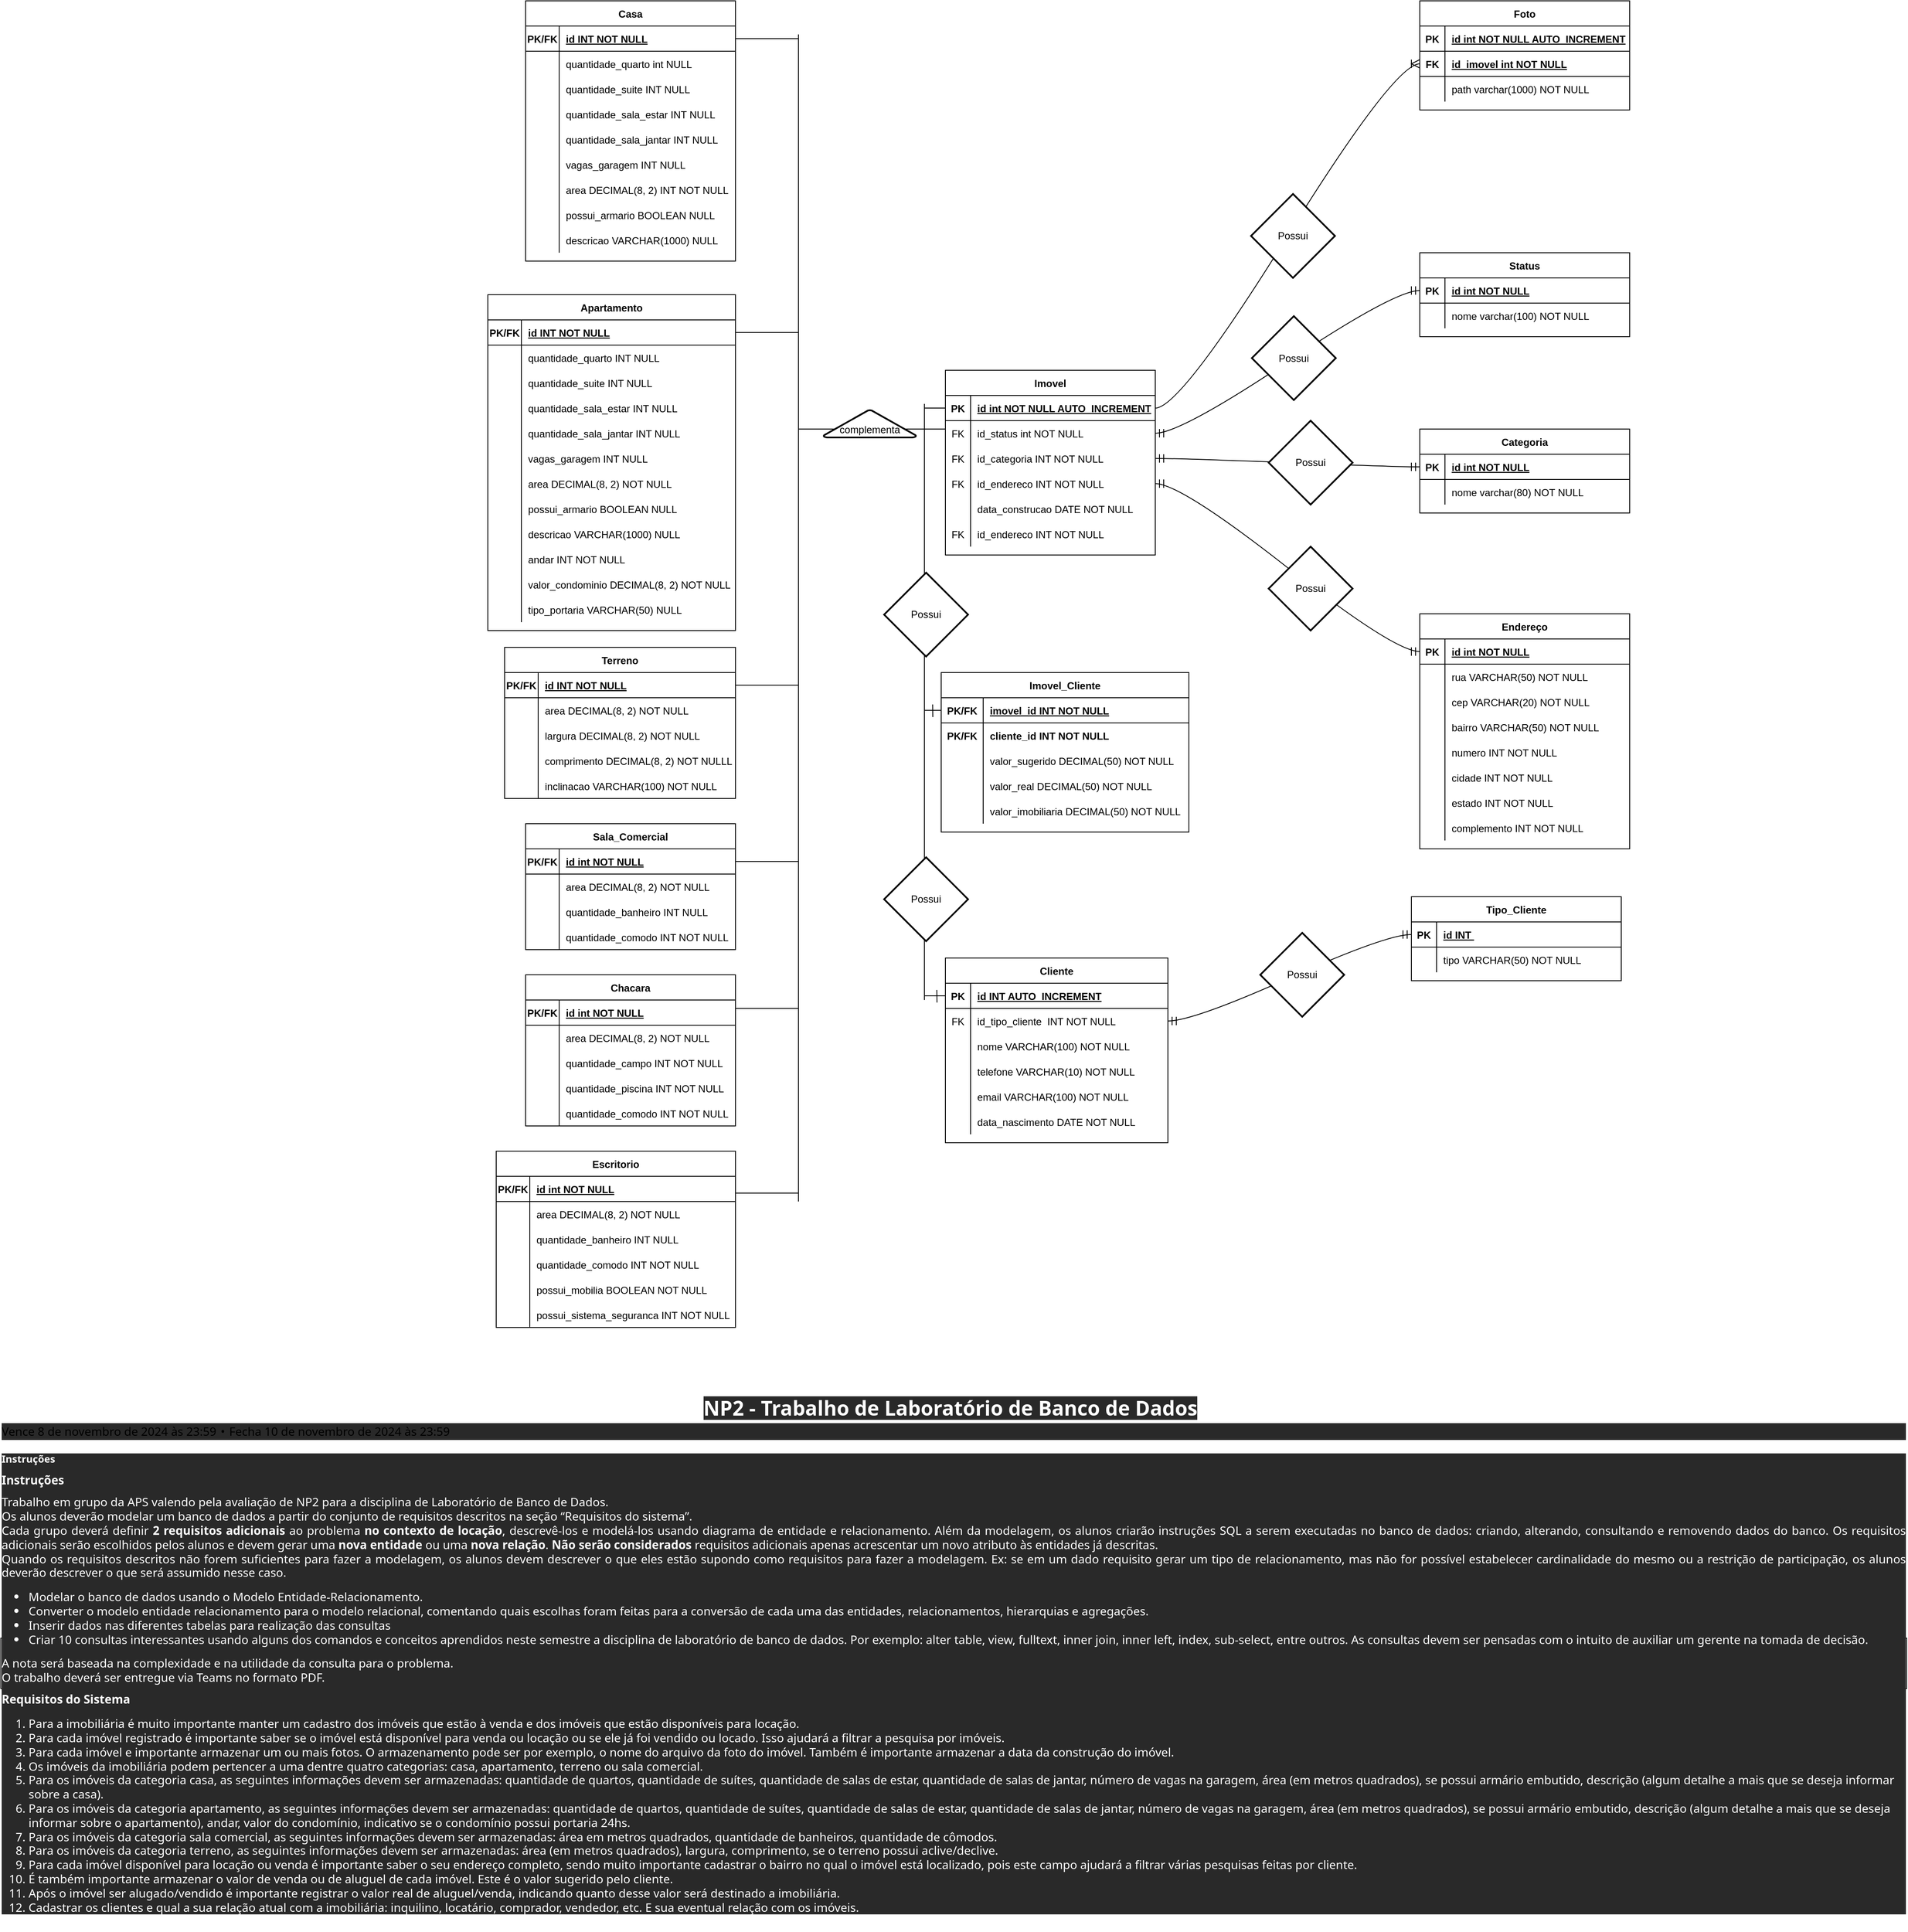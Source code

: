 <mxfile version="24.8.0">
  <diagram id="R2lEEEUBdFMjLlhIrx00" name="Page-1">
    <mxGraphModel dx="1615" dy="2032" grid="1" gridSize="10" guides="1" tooltips="1" connect="1" arrows="1" fold="1" page="1" pageScale="1" pageWidth="850" pageHeight="1100" math="0" shadow="0" extFonts="Permanent Marker^https://fonts.googleapis.com/css?family=Permanent+Marker">
      <root>
        <mxCell id="0" />
        <mxCell id="1" parent="0" />
        <mxCell id="C-vyLk0tnHw3VtMMgP7b-23" value="Imovel" style="shape=table;startSize=30;container=1;collapsible=1;childLayout=tableLayout;fixedRows=1;rowLines=0;fontStyle=1;align=center;resizeLast=1;" parent="1" vertex="1">
          <mxGeometry x="1275" y="-170" width="250" height="220" as="geometry" />
        </mxCell>
        <mxCell id="C-vyLk0tnHw3VtMMgP7b-24" value="" style="shape=partialRectangle;collapsible=0;dropTarget=0;pointerEvents=0;fillColor=none;points=[[0,0.5],[1,0.5]];portConstraint=eastwest;top=0;left=0;right=0;bottom=1;" parent="C-vyLk0tnHw3VtMMgP7b-23" vertex="1">
          <mxGeometry y="30" width="250" height="30" as="geometry" />
        </mxCell>
        <mxCell id="C-vyLk0tnHw3VtMMgP7b-25" value="PK" style="shape=partialRectangle;overflow=hidden;connectable=0;fillColor=none;top=0;left=0;bottom=0;right=0;fontStyle=1;" parent="C-vyLk0tnHw3VtMMgP7b-24" vertex="1">
          <mxGeometry width="30" height="30" as="geometry">
            <mxRectangle width="30" height="30" as="alternateBounds" />
          </mxGeometry>
        </mxCell>
        <mxCell id="C-vyLk0tnHw3VtMMgP7b-26" value="id int NOT NULL AUTO_INCREMENT" style="shape=partialRectangle;overflow=hidden;connectable=0;fillColor=none;top=0;left=0;bottom=0;right=0;align=left;spacingLeft=6;fontStyle=5;" parent="C-vyLk0tnHw3VtMMgP7b-24" vertex="1">
          <mxGeometry x="30" width="220" height="30" as="geometry">
            <mxRectangle width="220" height="30" as="alternateBounds" />
          </mxGeometry>
        </mxCell>
        <mxCell id="C-vyLk0tnHw3VtMMgP7b-27" value="" style="shape=partialRectangle;collapsible=0;dropTarget=0;pointerEvents=0;fillColor=none;points=[[0,0.5],[1,0.5]];portConstraint=eastwest;top=0;left=0;right=0;bottom=0;" parent="C-vyLk0tnHw3VtMMgP7b-23" vertex="1">
          <mxGeometry y="60" width="250" height="30" as="geometry" />
        </mxCell>
        <mxCell id="C-vyLk0tnHw3VtMMgP7b-28" value="FK" style="shape=partialRectangle;overflow=hidden;connectable=0;fillColor=none;top=0;left=0;bottom=0;right=0;" parent="C-vyLk0tnHw3VtMMgP7b-27" vertex="1">
          <mxGeometry width="30" height="30" as="geometry">
            <mxRectangle width="30" height="30" as="alternateBounds" />
          </mxGeometry>
        </mxCell>
        <mxCell id="C-vyLk0tnHw3VtMMgP7b-29" value="id_status int NOT NULL" style="shape=partialRectangle;overflow=hidden;connectable=0;fillColor=none;top=0;left=0;bottom=0;right=0;align=left;spacingLeft=6;" parent="C-vyLk0tnHw3VtMMgP7b-27" vertex="1">
          <mxGeometry x="30" width="220" height="30" as="geometry">
            <mxRectangle width="220" height="30" as="alternateBounds" />
          </mxGeometry>
        </mxCell>
        <mxCell id="NbIRpbC8O-0Xlbw2n8Jz-89" value="" style="shape=partialRectangle;collapsible=0;dropTarget=0;pointerEvents=0;fillColor=none;points=[[0,0.5],[1,0.5]];portConstraint=eastwest;top=0;left=0;right=0;bottom=0;" vertex="1" parent="C-vyLk0tnHw3VtMMgP7b-23">
          <mxGeometry y="90" width="250" height="30" as="geometry" />
        </mxCell>
        <mxCell id="NbIRpbC8O-0Xlbw2n8Jz-90" value="FK" style="shape=partialRectangle;overflow=hidden;connectable=0;fillColor=none;top=0;left=0;bottom=0;right=0;" vertex="1" parent="NbIRpbC8O-0Xlbw2n8Jz-89">
          <mxGeometry width="30" height="30" as="geometry">
            <mxRectangle width="30" height="30" as="alternateBounds" />
          </mxGeometry>
        </mxCell>
        <mxCell id="NbIRpbC8O-0Xlbw2n8Jz-91" value="id_categoria INT NOT NULL" style="shape=partialRectangle;overflow=hidden;connectable=0;fillColor=none;top=0;left=0;bottom=0;right=0;align=left;spacingLeft=6;" vertex="1" parent="NbIRpbC8O-0Xlbw2n8Jz-89">
          <mxGeometry x="30" width="220" height="30" as="geometry">
            <mxRectangle width="220" height="30" as="alternateBounds" />
          </mxGeometry>
        </mxCell>
        <mxCell id="NbIRpbC8O-0Xlbw2n8Jz-259" value="" style="shape=partialRectangle;collapsible=0;dropTarget=0;pointerEvents=0;fillColor=none;points=[[0,0.5],[1,0.5]];portConstraint=eastwest;top=0;left=0;right=0;bottom=0;" vertex="1" parent="C-vyLk0tnHw3VtMMgP7b-23">
          <mxGeometry y="120" width="250" height="30" as="geometry" />
        </mxCell>
        <mxCell id="NbIRpbC8O-0Xlbw2n8Jz-260" value="FK" style="shape=partialRectangle;overflow=hidden;connectable=0;fillColor=none;top=0;left=0;bottom=0;right=0;" vertex="1" parent="NbIRpbC8O-0Xlbw2n8Jz-259">
          <mxGeometry width="30" height="30" as="geometry">
            <mxRectangle width="30" height="30" as="alternateBounds" />
          </mxGeometry>
        </mxCell>
        <mxCell id="NbIRpbC8O-0Xlbw2n8Jz-261" value="id_endereco INT NOT NULL" style="shape=partialRectangle;overflow=hidden;connectable=0;fillColor=none;top=0;left=0;bottom=0;right=0;align=left;spacingLeft=6;" vertex="1" parent="NbIRpbC8O-0Xlbw2n8Jz-259">
          <mxGeometry x="30" width="220" height="30" as="geometry">
            <mxRectangle width="220" height="30" as="alternateBounds" />
          </mxGeometry>
        </mxCell>
        <mxCell id="NbIRpbC8O-0Xlbw2n8Jz-264" value="" style="shape=partialRectangle;collapsible=0;dropTarget=0;pointerEvents=0;fillColor=none;points=[[0,0.5],[1,0.5]];portConstraint=eastwest;top=0;left=0;right=0;bottom=0;" vertex="1" parent="C-vyLk0tnHw3VtMMgP7b-23">
          <mxGeometry y="150" width="250" height="30" as="geometry" />
        </mxCell>
        <mxCell id="NbIRpbC8O-0Xlbw2n8Jz-265" value="" style="shape=partialRectangle;overflow=hidden;connectable=0;fillColor=none;top=0;left=0;bottom=0;right=0;" vertex="1" parent="NbIRpbC8O-0Xlbw2n8Jz-264">
          <mxGeometry width="30" height="30" as="geometry">
            <mxRectangle width="30" height="30" as="alternateBounds" />
          </mxGeometry>
        </mxCell>
        <mxCell id="NbIRpbC8O-0Xlbw2n8Jz-266" value="data_construcao DATE NOT NULL" style="shape=partialRectangle;overflow=hidden;connectable=0;fillColor=none;top=0;left=0;bottom=0;right=0;align=left;spacingLeft=6;" vertex="1" parent="NbIRpbC8O-0Xlbw2n8Jz-264">
          <mxGeometry x="30" width="220" height="30" as="geometry">
            <mxRectangle width="220" height="30" as="alternateBounds" />
          </mxGeometry>
        </mxCell>
        <mxCell id="NbIRpbC8O-0Xlbw2n8Jz-267" value="" style="shape=partialRectangle;collapsible=0;dropTarget=0;pointerEvents=0;fillColor=none;points=[[0,0.5],[1,0.5]];portConstraint=eastwest;top=0;left=0;right=0;bottom=0;" vertex="1" parent="C-vyLk0tnHw3VtMMgP7b-23">
          <mxGeometry y="180" width="250" height="30" as="geometry" />
        </mxCell>
        <mxCell id="NbIRpbC8O-0Xlbw2n8Jz-268" value="FK" style="shape=partialRectangle;overflow=hidden;connectable=0;fillColor=none;top=0;left=0;bottom=0;right=0;" vertex="1" parent="NbIRpbC8O-0Xlbw2n8Jz-267">
          <mxGeometry width="30" height="30" as="geometry">
            <mxRectangle width="30" height="30" as="alternateBounds" />
          </mxGeometry>
        </mxCell>
        <mxCell id="NbIRpbC8O-0Xlbw2n8Jz-269" value="id_endereco INT NOT NULL" style="shape=partialRectangle;overflow=hidden;connectable=0;fillColor=none;top=0;left=0;bottom=0;right=0;align=left;spacingLeft=6;" vertex="1" parent="NbIRpbC8O-0Xlbw2n8Jz-267">
          <mxGeometry x="30" width="220" height="30" as="geometry">
            <mxRectangle width="220" height="30" as="alternateBounds" />
          </mxGeometry>
        </mxCell>
        <mxCell id="NbIRpbC8O-0Xlbw2n8Jz-1" value="&lt;h1 style=&quot;box-sizing: border-box; font-size: var(--app-font-title,1.5rem); margin: 0px 0.5rem 0px 0px; display: inline-block; font-weight: var(--app-font-weight-semibold,600); vertical-align: bottom; color: rgb(255, 255, 255); font-family: &amp;quot;Segoe UI&amp;quot;, &amp;quot;Segoe UI Web (West European)&amp;quot;, -apple-system, BlinkMacSystemFont, Roboto, &amp;quot;Helvetica Neue&amp;quot;, sans-serif; text-align: left; background-color: rgb(41, 41, 41);&quot; data-test=&quot;assignment-title&quot; class=&quot;assignment-title__ZavFH assignment-title-large__iDiT2&quot;&gt;NP2 - Trabalho de Laboratório de Banco de Dados&lt;/h1&gt;&lt;div style=&quot;box-sizing: border-box; color: var(--color-text3); line-height: 1.25rem; font-size: 14px; margin-top: 0.25rem; margin-bottom: 1rem; font-family: &amp;quot;Segoe UI&amp;quot;, &amp;quot;Segoe UI Web (West European)&amp;quot;, -apple-system, BlinkMacSystemFont, Roboto, &amp;quot;Helvetica Neue&amp;quot;, sans-serif; text-align: left; background-color: rgb(41, 41, 41);&quot; class=&quot;assignment-metadata-container__eYPc1 metadata-container__EStcR&quot;&gt;&lt;div style=&quot;box-sizing: border-box; display: flex; flex-flow: column wrap; max-width: 100%; overflow: hidden; align-content: flex-start;&quot; class=&quot;metadata-column__LmSU8&quot;&gt;&lt;div style=&quot;box-sizing: border-box; display: flex; flex-wrap: wrap; max-width: 100%; overflow: hidden;&quot; class=&quot;metadata-row__b6b+s&quot;&gt;&lt;span style=&quot;box-sizing: border-box;&quot;&gt;Vence 8 de novembro de 2024 às 23:59&lt;/span&gt;&lt;span style=&quot;box-sizing: border-box; padding: 0px 5px;&quot;&gt;•&lt;/span&gt;&lt;div style=&quot;box-sizing: border-box; display: flex; flex-wrap: wrap; max-width: 100%; overflow: hidden;&quot; class=&quot;metadata-row__b6b+s&quot;&gt;&lt;span style=&quot;box-sizing: border-box;&quot;&gt;Fecha 10 de novembro de 2024 às 23:59&lt;/span&gt;&lt;div style=&quot;box-sizing: border-box; display: flex;&quot; title=&quot;As notificações de entrega atrasadas estão habilitadas&quot; class=&quot;tooltip-wrapper__tAfmE&quot;&gt;&lt;/div&gt;&lt;/div&gt;&lt;/div&gt;&lt;div style=&quot;box-sizing: border-box; display: flex; flex-flow: column wrap; max-width: 100%; overflow: hidden; align-content: flex-start;&quot; class=&quot;metadata-column__LmSU8&quot;&gt;&lt;div style=&quot;box-sizing: border-box; display: flex; flex-wrap: wrap; max-width: 100%; overflow: hidden;&quot; class=&quot;metadata-row__b6b+s&quot;&gt;&lt;div style=&quot;box-sizing: border-box; text-wrap: nowrap; text-overflow: ellipsis; overflow: hidden; max-width: 100%;&quot; class=&quot;module-name__x6ica&quot;&gt;&lt;/div&gt;&lt;/div&gt;&lt;/div&gt;&lt;/div&gt;&lt;/div&gt;&lt;div style=&quot;box-sizing: border-box; margin-bottom: 1.25rem; color: rgb(255, 255, 255); font-family: &amp;quot;Segoe UI&amp;quot;, &amp;quot;Segoe UI Web (West European)&amp;quot;, -apple-system, BlinkMacSystemFont, Roboto, &amp;quot;Helvetica Neue&amp;quot;, sans-serif; font-size: 14px; text-align: left; background-color: rgb(41, 41, 41);&quot; class=&quot;m-bottom-large__-QfUy&quot;&gt;&lt;h2 style=&quot;box-sizing: border-box; margin: 0px; padding: 0px; border: 0px; outline: 0px; font-weight: var(--app-font-weight-semibold,600); font-style: inherit; font-size: var(--app-font-caption,.75rem); font-family: inherit; vertical-align: baseline; color: var(--color-tertiary-text);&quot; class=&quot;assignment-details-field-title__kSi1O u-reset-h2__ZCGjq&quot;&gt;&lt;span style=&quot;box-sizing: border-box;&quot;&gt;Instruções&lt;/span&gt;&lt;/h2&gt;&lt;div style=&quot;box-sizing: border-box;&quot;&gt;&lt;div style=&quot;box-sizing: border-box; overflow-wrap: break-word; margin-top: 0.2rem;&quot; class=&quot;assignment-details-description__UpBQi&quot;&gt;&lt;div style=&quot;box-sizing: border-box; font-size: var(--fontSizeBase300); line-height: var(--lineHeightBase300);&quot; role=&quot;presentation&quot; class=&quot;___1lxb8g7 fkhj508 f1i3iumi f5d7vgd f10vl3go fotr9t8 flm2tvf f18hv4xo f1kefb2n f1i5uzud fwrm438 f1joaurp fkon7z8 f1c2qi27 fr13das ff7knx2 f1dz3uzh f4jir4z fg64483 fgi0a8o f1bcmdwj ffrzq6x f1b7ccyd f1aqdgql f7pbphv f10kwr27 flypziy f1wwb969 f1h8pkcr fw857j3 fevdyy4&quot;&gt;&lt;h1 style=&quot;box-sizing: border-box; font-size: var(--fontSizeHero700); margin: 0.67em 0px; border-radius: 0px !important; line-height: var(--lineHeightHero700);&quot;&gt;Instruções&amp;nbsp;&lt;/h1&gt;&lt;p style=&quot;box-sizing: border-box; margin: 0px; border-radius: 0px !important; color: var(--color-content-text);&quot;&gt;Trabalho em grupo da APS valendo pela avaliação de NP2 para a disciplina de Laboratório de Banco de Dados.&amp;nbsp;&lt;/p&gt;&lt;p style=&quot;box-sizing: border-box; margin: 0px; border-radius: 0px !important; color: var(--color-content-text); text-align: justify;&quot;&gt;Os alunos deverão modelar um banco de dados a partir do conjunto de requisitos descritos na seção “Requisitos do sistema”. &amp;nbsp;&lt;/p&gt;&lt;p style=&quot;box-sizing: border-box; margin: 0px; border-radius: 0px !important; color: var(--color-content-text); text-align: justify;&quot;&gt;Cada grupo deverá definir&amp;nbsp;&lt;span style=&quot;box-sizing: border-box; font-weight: bolder; border-radius: 0px !important;&quot;&gt;2 requisitos adicionais&lt;/span&gt;&amp;nbsp;ao problema&amp;nbsp;&lt;span style=&quot;box-sizing: border-box; font-weight: bolder; border-radius: 0px !important;&quot;&gt;no contexto de locação&lt;/span&gt;, descrevê-los e modelá-los usando diagrama de entidade e relacionamento. Além da modelagem, os alunos criarão instruções SQL a serem executadas no banco de dados: criando, alterando, consultando e removendo dados do banco. Os requisitos adicionais serão escolhidos pelos alunos e devem gerar uma&amp;nbsp;&lt;span style=&quot;box-sizing: border-box; font-weight: bolder; border-radius: 0px !important;&quot;&gt;nova entidade&lt;/span&gt;&amp;nbsp;ou uma&amp;nbsp;&lt;span style=&quot;box-sizing: border-box; font-weight: bolder; border-radius: 0px !important;&quot;&gt;nova relação&lt;/span&gt;.&amp;nbsp;&lt;span style=&quot;box-sizing: border-box; font-weight: bolder; border-radius: 0px !important;&quot;&gt;Não serão considerados&lt;/span&gt;&amp;nbsp;requisitos adicionais apenas acrescentar um novo atributo às entidades já descritas.&amp;nbsp;&lt;/p&gt;&lt;p style=&quot;box-sizing: border-box; margin: 0px; border-radius: 0px !important; color: var(--color-content-text); text-align: justify;&quot;&gt;Quando os requisitos descritos não forem suficientes para fazer a modelagem, os alunos devem descrever o que eles estão supondo como requisitos para fazer a modelagem. Ex: se em um dado requisito gerar um tipo de relacionamento, mas não for possível estabelecer cardinalidade do mesmo ou a restrição de participação, os alunos deverão descrever o que será assumido nesse caso. &amp;nbsp;&lt;/p&gt;&lt;ul style=&quot;box-sizing: border-box; margin: 12px 0px; list-style: initial; padding-top: revert; padding-right: revert; padding-bottom: revert; padding-left: 32px; border-radius: 0px !important;&quot;&gt;&lt;li style=&quot;box-sizing: border-box; border-radius: 0px !important;&quot;&gt;Modelar o banco de dados usando o Modelo Entidade-Relacionamento. &amp;nbsp;&lt;/li&gt;&lt;li style=&quot;box-sizing: border-box; border-radius: 0px !important;&quot;&gt;Converter o modelo entidade relacionamento para o modelo relacional, comentando quais escolhas foram feitas para a conversão de cada uma das entidades, relacionamentos, hierarquias e agregações.&amp;nbsp;&lt;/li&gt;&lt;li style=&quot;box-sizing: border-box; border-radius: 0px !important;&quot;&gt;Inserir dados nas diferentes tabelas para realização das consultas&amp;nbsp;&lt;/li&gt;&lt;li style=&quot;box-sizing: border-box; border-radius: 0px !important;&quot;&gt;Criar 10 consultas interessantes usando alguns dos comandos e conceitos aprendidos neste semestre a disciplina de laboratório de banco de dados. Por exemplo: alter table, view, fulltext, inner join, inner left, index, sub-select, entre outros. As consultas devem ser pensadas com o intuito de auxiliar um gerente na tomada de decisão. &amp;nbsp;&lt;/li&gt;&lt;/ul&gt;&lt;p style=&quot;box-sizing: border-box; margin: 0px; border-radius: 0px !important; color: var(--color-content-text); text-align: justify;&quot;&gt;A nota será baseada na complexidade e na utilidade da consulta para o problema.&amp;nbsp;&lt;/p&gt;&lt;p style=&quot;box-sizing: border-box; margin: 0px; border-radius: 0px !important; color: var(--color-content-text); text-align: justify;&quot;&gt;O trabalho deverá ser entregue via Teams no formato PDF.&amp;nbsp;&lt;/p&gt;&lt;h1 style=&quot;box-sizing: border-box; font-size: var(--fontSizeHero700); margin: 0.67em 0px; border-radius: 0px !important; line-height: var(--lineHeightHero700);&quot;&gt;Requisitos do Sistema&amp;nbsp;&lt;/h1&gt;&lt;ol style=&quot;box-sizing: border-box; border-radius: 0px !important; margin: 12px 0px; padding-left: 32px;&quot;&gt;&lt;li style=&quot;box-sizing: border-box; border-radius: 0px !important;&quot;&gt;Para a imobiliária é muito importante manter um cadastro dos imóveis que estão à venda e dos imóveis que estão disponíveis para locação. &amp;nbsp;&lt;/li&gt;&lt;li style=&quot;box-sizing: border-box; border-radius: 0px !important;&quot;&gt;Para cada imóvel registrado é importante saber se o imóvel está disponível para venda ou locação ou se ele já foi vendido ou locado. Isso ajudará a filtrar a pesquisa por imóveis. &amp;nbsp;&lt;/li&gt;&lt;li style=&quot;box-sizing: border-box; border-radius: 0px !important;&quot;&gt;Para cada imóvel e importante armazenar um ou mais fotos. O armazenamento pode ser por exemplo, o nome do arquivo da foto do imóvel. Também é importante armazenar a data da construção do imóvel. &amp;nbsp;&lt;/li&gt;&lt;li style=&quot;box-sizing: border-box; border-radius: 0px !important;&quot;&gt;Os imóveis da imobiliária podem pertencer a uma dentre quatro categorias: casa, apartamento, terreno ou sala comercial. &amp;nbsp;&lt;/li&gt;&lt;li style=&quot;box-sizing: border-box; border-radius: 0px !important;&quot;&gt;Para os imóveis da categoria casa, as seguintes informações devem ser armazenadas: quantidade de quartos, quantidade de suítes, quantidade de salas de estar, quantidade de salas de jantar, número de vagas na garagem, área (em metros quadrados), se possui armário embutido, descrição (algum detalhe a mais que se deseja informar sobre a casa).&amp;nbsp;&lt;/li&gt;&lt;li style=&quot;box-sizing: border-box; border-radius: 0px !important;&quot;&gt;Para os imóveis da categoria apartamento, as seguintes informações devem ser armazenadas: quantidade de quartos, quantidade de suítes, quantidade de salas de estar, quantidade de salas de jantar, número de vagas na garagem, área (em metros quadrados), se possui armário embutido, descrição (algum detalhe a mais que se deseja informar sobre o apartamento), andar, valor do condomínio, indicativo se o condomínio possui portaria 24hs. &amp;nbsp;&lt;/li&gt;&lt;li style=&quot;box-sizing: border-box; border-radius: 0px !important;&quot;&gt;Para os imóveis da categoria sala comercial, as seguintes informações devem ser armazenadas: área em metros quadrados, quantidade de banheiros, quantidade de cômodos.&amp;nbsp;&lt;/li&gt;&lt;li style=&quot;box-sizing: border-box; border-radius: 0px !important;&quot;&gt;Para os imóveis da categoria terreno, as seguintes informações devem ser armazenadas: área (em metros quadrados), largura, comprimento, se o terreno possui aclive/declive.&amp;nbsp;&lt;/li&gt;&lt;li style=&quot;box-sizing: border-box; border-radius: 0px !important;&quot;&gt;Para cada imóvel disponível para locação ou venda é importante saber o seu endereço completo, sendo muito importante cadastrar o bairro no qual o imóvel está localizado, pois este campo ajudará a filtrar várias pesquisas feitas por cliente. &amp;nbsp;&lt;/li&gt;&lt;li style=&quot;box-sizing: border-box; border-radius: 0px !important;&quot;&gt;É também importante armazenar o valor de venda ou de aluguel de cada imóvel. Este é o valor sugerido pelo cliente.&amp;nbsp;&lt;/li&gt;&lt;li style=&quot;box-sizing: border-box; border-radius: 0px !important;&quot;&gt;Após o imóvel ser alugado/vendido é importante registrar o valor real de aluguel/venda, indicando quanto desse valor será destinado a imobiliária.&amp;nbsp;&lt;/li&gt;&lt;li style=&quot;box-sizing: border-box; border-radius: 0px !important;&quot;&gt;Cadastrar os clientes e qual a sua relação atual com a imobiliária: inquilino, locatário, comprador, vendedor, etc. E sua eventual relação com os imóveis.&amp;nbsp;&lt;/li&gt;&lt;/ol&gt;&lt;/div&gt;&lt;/div&gt;&lt;/div&gt;&lt;/div&gt;" style="rounded=0;whiteSpace=wrap;html=1;" vertex="1" parent="1">
          <mxGeometry x="150" y="1340" width="2270" height="60" as="geometry" />
        </mxCell>
        <mxCell id="NbIRpbC8O-0Xlbw2n8Jz-14" value="Status" style="shape=table;startSize=30;container=1;collapsible=1;childLayout=tableLayout;fixedRows=1;rowLines=0;fontStyle=1;align=center;resizeLast=1;" vertex="1" parent="1">
          <mxGeometry x="1840" y="-310" width="250" height="100" as="geometry" />
        </mxCell>
        <mxCell id="NbIRpbC8O-0Xlbw2n8Jz-15" value="" style="shape=partialRectangle;collapsible=0;dropTarget=0;pointerEvents=0;fillColor=none;points=[[0,0.5],[1,0.5]];portConstraint=eastwest;top=0;left=0;right=0;bottom=1;" vertex="1" parent="NbIRpbC8O-0Xlbw2n8Jz-14">
          <mxGeometry y="30" width="250" height="30" as="geometry" />
        </mxCell>
        <mxCell id="NbIRpbC8O-0Xlbw2n8Jz-16" value="PK" style="shape=partialRectangle;overflow=hidden;connectable=0;fillColor=none;top=0;left=0;bottom=0;right=0;fontStyle=1;" vertex="1" parent="NbIRpbC8O-0Xlbw2n8Jz-15">
          <mxGeometry width="30" height="30" as="geometry">
            <mxRectangle width="30" height="30" as="alternateBounds" />
          </mxGeometry>
        </mxCell>
        <mxCell id="NbIRpbC8O-0Xlbw2n8Jz-17" value="id int NOT NULL " style="shape=partialRectangle;overflow=hidden;connectable=0;fillColor=none;top=0;left=0;bottom=0;right=0;align=left;spacingLeft=6;fontStyle=5;" vertex="1" parent="NbIRpbC8O-0Xlbw2n8Jz-15">
          <mxGeometry x="30" width="220" height="30" as="geometry">
            <mxRectangle width="220" height="30" as="alternateBounds" />
          </mxGeometry>
        </mxCell>
        <mxCell id="NbIRpbC8O-0Xlbw2n8Jz-18" value="" style="shape=partialRectangle;collapsible=0;dropTarget=0;pointerEvents=0;fillColor=none;points=[[0,0.5],[1,0.5]];portConstraint=eastwest;top=0;left=0;right=0;bottom=0;" vertex="1" parent="NbIRpbC8O-0Xlbw2n8Jz-14">
          <mxGeometry y="60" width="250" height="30" as="geometry" />
        </mxCell>
        <mxCell id="NbIRpbC8O-0Xlbw2n8Jz-19" value="" style="shape=partialRectangle;overflow=hidden;connectable=0;fillColor=none;top=0;left=0;bottom=0;right=0;" vertex="1" parent="NbIRpbC8O-0Xlbw2n8Jz-18">
          <mxGeometry width="30" height="30" as="geometry">
            <mxRectangle width="30" height="30" as="alternateBounds" />
          </mxGeometry>
        </mxCell>
        <mxCell id="NbIRpbC8O-0Xlbw2n8Jz-20" value="nome varchar(100) NOT NULL" style="shape=partialRectangle;overflow=hidden;connectable=0;fillColor=none;top=0;left=0;bottom=0;right=0;align=left;spacingLeft=6;" vertex="1" parent="NbIRpbC8O-0Xlbw2n8Jz-18">
          <mxGeometry x="30" width="220" height="30" as="geometry">
            <mxRectangle width="220" height="30" as="alternateBounds" />
          </mxGeometry>
        </mxCell>
        <mxCell id="NbIRpbC8O-0Xlbw2n8Jz-21" value="Foto" style="shape=table;startSize=30;container=1;collapsible=1;childLayout=tableLayout;fixedRows=1;rowLines=0;fontStyle=1;align=center;resizeLast=1;" vertex="1" parent="1">
          <mxGeometry x="1840" y="-610" width="250" height="130.0" as="geometry" />
        </mxCell>
        <mxCell id="NbIRpbC8O-0Xlbw2n8Jz-22" value="" style="shape=partialRectangle;collapsible=0;dropTarget=0;pointerEvents=0;fillColor=none;points=[[0,0.5],[1,0.5]];portConstraint=eastwest;top=0;left=0;right=0;bottom=1;" vertex="1" parent="NbIRpbC8O-0Xlbw2n8Jz-21">
          <mxGeometry y="30" width="250" height="30" as="geometry" />
        </mxCell>
        <mxCell id="NbIRpbC8O-0Xlbw2n8Jz-23" value="PK" style="shape=partialRectangle;overflow=hidden;connectable=0;fillColor=none;top=0;left=0;bottom=0;right=0;fontStyle=1;" vertex="1" parent="NbIRpbC8O-0Xlbw2n8Jz-22">
          <mxGeometry width="30" height="30" as="geometry">
            <mxRectangle width="30" height="30" as="alternateBounds" />
          </mxGeometry>
        </mxCell>
        <mxCell id="NbIRpbC8O-0Xlbw2n8Jz-24" value="id int NOT NULL AUTO_INCREMENT" style="shape=partialRectangle;overflow=hidden;connectable=0;fillColor=none;top=0;left=0;bottom=0;right=0;align=left;spacingLeft=6;fontStyle=5;" vertex="1" parent="NbIRpbC8O-0Xlbw2n8Jz-22">
          <mxGeometry x="30" width="220" height="30" as="geometry">
            <mxRectangle width="220" height="30" as="alternateBounds" />
          </mxGeometry>
        </mxCell>
        <mxCell id="NbIRpbC8O-0Xlbw2n8Jz-100" value="" style="shape=partialRectangle;collapsible=0;dropTarget=0;pointerEvents=0;fillColor=none;points=[[0,0.5],[1,0.5]];portConstraint=eastwest;top=0;left=0;right=0;bottom=1;" vertex="1" parent="NbIRpbC8O-0Xlbw2n8Jz-21">
          <mxGeometry y="60" width="250" height="30" as="geometry" />
        </mxCell>
        <mxCell id="NbIRpbC8O-0Xlbw2n8Jz-101" value="FK" style="shape=partialRectangle;overflow=hidden;connectable=0;fillColor=none;top=0;left=0;bottom=0;right=0;fontStyle=1;" vertex="1" parent="NbIRpbC8O-0Xlbw2n8Jz-100">
          <mxGeometry width="30" height="30" as="geometry">
            <mxRectangle width="30" height="30" as="alternateBounds" />
          </mxGeometry>
        </mxCell>
        <mxCell id="NbIRpbC8O-0Xlbw2n8Jz-102" value="id_imovel int NOT NULL" style="shape=partialRectangle;overflow=hidden;connectable=0;fillColor=none;top=0;left=0;bottom=0;right=0;align=left;spacingLeft=6;fontStyle=5;" vertex="1" parent="NbIRpbC8O-0Xlbw2n8Jz-100">
          <mxGeometry x="30" width="220" height="30" as="geometry">
            <mxRectangle width="220" height="30" as="alternateBounds" />
          </mxGeometry>
        </mxCell>
        <mxCell id="NbIRpbC8O-0Xlbw2n8Jz-25" value="" style="shape=partialRectangle;collapsible=0;dropTarget=0;pointerEvents=0;fillColor=none;points=[[0,0.5],[1,0.5]];portConstraint=eastwest;top=0;left=0;right=0;bottom=0;" vertex="1" parent="NbIRpbC8O-0Xlbw2n8Jz-21">
          <mxGeometry y="90" width="250" height="30" as="geometry" />
        </mxCell>
        <mxCell id="NbIRpbC8O-0Xlbw2n8Jz-26" value="" style="shape=partialRectangle;overflow=hidden;connectable=0;fillColor=none;top=0;left=0;bottom=0;right=0;" vertex="1" parent="NbIRpbC8O-0Xlbw2n8Jz-25">
          <mxGeometry width="30" height="30" as="geometry">
            <mxRectangle width="30" height="30" as="alternateBounds" />
          </mxGeometry>
        </mxCell>
        <mxCell id="NbIRpbC8O-0Xlbw2n8Jz-27" value="path varchar(1000) NOT NULL" style="shape=partialRectangle;overflow=hidden;connectable=0;fillColor=none;top=0;left=0;bottom=0;right=0;align=left;spacingLeft=6;" vertex="1" parent="NbIRpbC8O-0Xlbw2n8Jz-25">
          <mxGeometry x="30" width="220" height="30" as="geometry">
            <mxRectangle width="220" height="30" as="alternateBounds" />
          </mxGeometry>
        </mxCell>
        <mxCell id="NbIRpbC8O-0Xlbw2n8Jz-28" value="Categoria" style="shape=table;startSize=30;container=1;collapsible=1;childLayout=tableLayout;fixedRows=1;rowLines=0;fontStyle=1;align=center;resizeLast=1;" vertex="1" parent="1">
          <mxGeometry x="1840" y="-100" width="250" height="100" as="geometry" />
        </mxCell>
        <mxCell id="NbIRpbC8O-0Xlbw2n8Jz-29" value="" style="shape=partialRectangle;collapsible=0;dropTarget=0;pointerEvents=0;fillColor=none;points=[[0,0.5],[1,0.5]];portConstraint=eastwest;top=0;left=0;right=0;bottom=1;" vertex="1" parent="NbIRpbC8O-0Xlbw2n8Jz-28">
          <mxGeometry y="30" width="250" height="30" as="geometry" />
        </mxCell>
        <mxCell id="NbIRpbC8O-0Xlbw2n8Jz-30" value="PK" style="shape=partialRectangle;overflow=hidden;connectable=0;fillColor=none;top=0;left=0;bottom=0;right=0;fontStyle=1;" vertex="1" parent="NbIRpbC8O-0Xlbw2n8Jz-29">
          <mxGeometry width="30" height="30" as="geometry">
            <mxRectangle width="30" height="30" as="alternateBounds" />
          </mxGeometry>
        </mxCell>
        <mxCell id="NbIRpbC8O-0Xlbw2n8Jz-31" value="id int NOT NULL " style="shape=partialRectangle;overflow=hidden;connectable=0;fillColor=none;top=0;left=0;bottom=0;right=0;align=left;spacingLeft=6;fontStyle=5;" vertex="1" parent="NbIRpbC8O-0Xlbw2n8Jz-29">
          <mxGeometry x="30" width="220" height="30" as="geometry">
            <mxRectangle width="220" height="30" as="alternateBounds" />
          </mxGeometry>
        </mxCell>
        <mxCell id="NbIRpbC8O-0Xlbw2n8Jz-32" value="" style="shape=partialRectangle;collapsible=0;dropTarget=0;pointerEvents=0;fillColor=none;points=[[0,0.5],[1,0.5]];portConstraint=eastwest;top=0;left=0;right=0;bottom=0;" vertex="1" parent="NbIRpbC8O-0Xlbw2n8Jz-28">
          <mxGeometry y="60" width="250" height="30" as="geometry" />
        </mxCell>
        <mxCell id="NbIRpbC8O-0Xlbw2n8Jz-33" value="" style="shape=partialRectangle;overflow=hidden;connectable=0;fillColor=none;top=0;left=0;bottom=0;right=0;" vertex="1" parent="NbIRpbC8O-0Xlbw2n8Jz-32">
          <mxGeometry width="30" height="30" as="geometry">
            <mxRectangle width="30" height="30" as="alternateBounds" />
          </mxGeometry>
        </mxCell>
        <mxCell id="NbIRpbC8O-0Xlbw2n8Jz-34" value="nome varchar(80) NOT NULL" style="shape=partialRectangle;overflow=hidden;connectable=0;fillColor=none;top=0;left=0;bottom=0;right=0;align=left;spacingLeft=6;" vertex="1" parent="NbIRpbC8O-0Xlbw2n8Jz-32">
          <mxGeometry x="30" width="220" height="30" as="geometry">
            <mxRectangle width="220" height="30" as="alternateBounds" />
          </mxGeometry>
        </mxCell>
        <mxCell id="NbIRpbC8O-0Xlbw2n8Jz-63" value="Endereço" style="shape=table;startSize=30;container=1;collapsible=1;childLayout=tableLayout;fixedRows=1;rowLines=0;fontStyle=1;align=center;resizeLast=1;" vertex="1" parent="1">
          <mxGeometry x="1840" y="120" width="250" height="280" as="geometry" />
        </mxCell>
        <mxCell id="NbIRpbC8O-0Xlbw2n8Jz-64" value="" style="shape=partialRectangle;collapsible=0;dropTarget=0;pointerEvents=0;fillColor=none;points=[[0,0.5],[1,0.5]];portConstraint=eastwest;top=0;left=0;right=0;bottom=1;" vertex="1" parent="NbIRpbC8O-0Xlbw2n8Jz-63">
          <mxGeometry y="30" width="250" height="30" as="geometry" />
        </mxCell>
        <mxCell id="NbIRpbC8O-0Xlbw2n8Jz-65" value="PK" style="shape=partialRectangle;overflow=hidden;connectable=0;fillColor=none;top=0;left=0;bottom=0;right=0;fontStyle=1;" vertex="1" parent="NbIRpbC8O-0Xlbw2n8Jz-64">
          <mxGeometry width="30" height="30" as="geometry">
            <mxRectangle width="30" height="30" as="alternateBounds" />
          </mxGeometry>
        </mxCell>
        <mxCell id="NbIRpbC8O-0Xlbw2n8Jz-66" value="id int NOT NULL " style="shape=partialRectangle;overflow=hidden;connectable=0;fillColor=none;top=0;left=0;bottom=0;right=0;align=left;spacingLeft=6;fontStyle=5;" vertex="1" parent="NbIRpbC8O-0Xlbw2n8Jz-64">
          <mxGeometry x="30" width="220" height="30" as="geometry">
            <mxRectangle width="220" height="30" as="alternateBounds" />
          </mxGeometry>
        </mxCell>
        <mxCell id="NbIRpbC8O-0Xlbw2n8Jz-67" value="" style="shape=partialRectangle;collapsible=0;dropTarget=0;pointerEvents=0;fillColor=none;points=[[0,0.5],[1,0.5]];portConstraint=eastwest;top=0;left=0;right=0;bottom=0;" vertex="1" parent="NbIRpbC8O-0Xlbw2n8Jz-63">
          <mxGeometry y="60" width="250" height="30" as="geometry" />
        </mxCell>
        <mxCell id="NbIRpbC8O-0Xlbw2n8Jz-68" value="" style="shape=partialRectangle;overflow=hidden;connectable=0;fillColor=none;top=0;left=0;bottom=0;right=0;" vertex="1" parent="NbIRpbC8O-0Xlbw2n8Jz-67">
          <mxGeometry width="30" height="30" as="geometry">
            <mxRectangle width="30" height="30" as="alternateBounds" />
          </mxGeometry>
        </mxCell>
        <mxCell id="NbIRpbC8O-0Xlbw2n8Jz-69" value="rua VARCHAR(50) NOT NULL" style="shape=partialRectangle;overflow=hidden;connectable=0;fillColor=none;top=0;left=0;bottom=0;right=0;align=left;spacingLeft=6;" vertex="1" parent="NbIRpbC8O-0Xlbw2n8Jz-67">
          <mxGeometry x="30" width="220" height="30" as="geometry">
            <mxRectangle width="220" height="30" as="alternateBounds" />
          </mxGeometry>
        </mxCell>
        <mxCell id="NbIRpbC8O-0Xlbw2n8Jz-227" value="" style="shape=partialRectangle;collapsible=0;dropTarget=0;pointerEvents=0;fillColor=none;points=[[0,0.5],[1,0.5]];portConstraint=eastwest;top=0;left=0;right=0;bottom=0;" vertex="1" parent="NbIRpbC8O-0Xlbw2n8Jz-63">
          <mxGeometry y="90" width="250" height="30" as="geometry" />
        </mxCell>
        <mxCell id="NbIRpbC8O-0Xlbw2n8Jz-228" value="" style="shape=partialRectangle;overflow=hidden;connectable=0;fillColor=none;top=0;left=0;bottom=0;right=0;" vertex="1" parent="NbIRpbC8O-0Xlbw2n8Jz-227">
          <mxGeometry width="30" height="30" as="geometry">
            <mxRectangle width="30" height="30" as="alternateBounds" />
          </mxGeometry>
        </mxCell>
        <mxCell id="NbIRpbC8O-0Xlbw2n8Jz-229" value="cep VARCHAR(20) NOT NULL" style="shape=partialRectangle;overflow=hidden;connectable=0;fillColor=none;top=0;left=0;bottom=0;right=0;align=left;spacingLeft=6;" vertex="1" parent="NbIRpbC8O-0Xlbw2n8Jz-227">
          <mxGeometry x="30" width="220" height="30" as="geometry">
            <mxRectangle width="220" height="30" as="alternateBounds" />
          </mxGeometry>
        </mxCell>
        <mxCell id="NbIRpbC8O-0Xlbw2n8Jz-212" value="" style="shape=partialRectangle;collapsible=0;dropTarget=0;pointerEvents=0;fillColor=none;points=[[0,0.5],[1,0.5]];portConstraint=eastwest;top=0;left=0;right=0;bottom=0;" vertex="1" parent="NbIRpbC8O-0Xlbw2n8Jz-63">
          <mxGeometry y="120" width="250" height="30" as="geometry" />
        </mxCell>
        <mxCell id="NbIRpbC8O-0Xlbw2n8Jz-213" value="" style="shape=partialRectangle;overflow=hidden;connectable=0;fillColor=none;top=0;left=0;bottom=0;right=0;" vertex="1" parent="NbIRpbC8O-0Xlbw2n8Jz-212">
          <mxGeometry width="30" height="30" as="geometry">
            <mxRectangle width="30" height="30" as="alternateBounds" />
          </mxGeometry>
        </mxCell>
        <mxCell id="NbIRpbC8O-0Xlbw2n8Jz-214" value="bairro VARCHAR(50) NOT NULL" style="shape=partialRectangle;overflow=hidden;connectable=0;fillColor=none;top=0;left=0;bottom=0;right=0;align=left;spacingLeft=6;" vertex="1" parent="NbIRpbC8O-0Xlbw2n8Jz-212">
          <mxGeometry x="30" width="220" height="30" as="geometry">
            <mxRectangle width="220" height="30" as="alternateBounds" />
          </mxGeometry>
        </mxCell>
        <mxCell id="NbIRpbC8O-0Xlbw2n8Jz-215" value="" style="shape=partialRectangle;collapsible=0;dropTarget=0;pointerEvents=0;fillColor=none;points=[[0,0.5],[1,0.5]];portConstraint=eastwest;top=0;left=0;right=0;bottom=0;" vertex="1" parent="NbIRpbC8O-0Xlbw2n8Jz-63">
          <mxGeometry y="150" width="250" height="30" as="geometry" />
        </mxCell>
        <mxCell id="NbIRpbC8O-0Xlbw2n8Jz-216" value="" style="shape=partialRectangle;overflow=hidden;connectable=0;fillColor=none;top=0;left=0;bottom=0;right=0;" vertex="1" parent="NbIRpbC8O-0Xlbw2n8Jz-215">
          <mxGeometry width="30" height="30" as="geometry">
            <mxRectangle width="30" height="30" as="alternateBounds" />
          </mxGeometry>
        </mxCell>
        <mxCell id="NbIRpbC8O-0Xlbw2n8Jz-217" value="numero INT NOT NULL" style="shape=partialRectangle;overflow=hidden;connectable=0;fillColor=none;top=0;left=0;bottom=0;right=0;align=left;spacingLeft=6;" vertex="1" parent="NbIRpbC8O-0Xlbw2n8Jz-215">
          <mxGeometry x="30" width="220" height="30" as="geometry">
            <mxRectangle width="220" height="30" as="alternateBounds" />
          </mxGeometry>
        </mxCell>
        <mxCell id="NbIRpbC8O-0Xlbw2n8Jz-218" value="" style="shape=partialRectangle;collapsible=0;dropTarget=0;pointerEvents=0;fillColor=none;points=[[0,0.5],[1,0.5]];portConstraint=eastwest;top=0;left=0;right=0;bottom=0;" vertex="1" parent="NbIRpbC8O-0Xlbw2n8Jz-63">
          <mxGeometry y="180" width="250" height="30" as="geometry" />
        </mxCell>
        <mxCell id="NbIRpbC8O-0Xlbw2n8Jz-219" value="" style="shape=partialRectangle;overflow=hidden;connectable=0;fillColor=none;top=0;left=0;bottom=0;right=0;" vertex="1" parent="NbIRpbC8O-0Xlbw2n8Jz-218">
          <mxGeometry width="30" height="30" as="geometry">
            <mxRectangle width="30" height="30" as="alternateBounds" />
          </mxGeometry>
        </mxCell>
        <mxCell id="NbIRpbC8O-0Xlbw2n8Jz-220" value="cidade INT NOT NULL" style="shape=partialRectangle;overflow=hidden;connectable=0;fillColor=none;top=0;left=0;bottom=0;right=0;align=left;spacingLeft=6;" vertex="1" parent="NbIRpbC8O-0Xlbw2n8Jz-218">
          <mxGeometry x="30" width="220" height="30" as="geometry">
            <mxRectangle width="220" height="30" as="alternateBounds" />
          </mxGeometry>
        </mxCell>
        <mxCell id="NbIRpbC8O-0Xlbw2n8Jz-221" value="" style="shape=partialRectangle;collapsible=0;dropTarget=0;pointerEvents=0;fillColor=none;points=[[0,0.5],[1,0.5]];portConstraint=eastwest;top=0;left=0;right=0;bottom=0;" vertex="1" parent="NbIRpbC8O-0Xlbw2n8Jz-63">
          <mxGeometry y="210" width="250" height="30" as="geometry" />
        </mxCell>
        <mxCell id="NbIRpbC8O-0Xlbw2n8Jz-222" value="" style="shape=partialRectangle;overflow=hidden;connectable=0;fillColor=none;top=0;left=0;bottom=0;right=0;" vertex="1" parent="NbIRpbC8O-0Xlbw2n8Jz-221">
          <mxGeometry width="30" height="30" as="geometry">
            <mxRectangle width="30" height="30" as="alternateBounds" />
          </mxGeometry>
        </mxCell>
        <mxCell id="NbIRpbC8O-0Xlbw2n8Jz-223" value="estado INT NOT NULL" style="shape=partialRectangle;overflow=hidden;connectable=0;fillColor=none;top=0;left=0;bottom=0;right=0;align=left;spacingLeft=6;" vertex="1" parent="NbIRpbC8O-0Xlbw2n8Jz-221">
          <mxGeometry x="30" width="220" height="30" as="geometry">
            <mxRectangle width="220" height="30" as="alternateBounds" />
          </mxGeometry>
        </mxCell>
        <mxCell id="NbIRpbC8O-0Xlbw2n8Jz-224" value="" style="shape=partialRectangle;collapsible=0;dropTarget=0;pointerEvents=0;fillColor=none;points=[[0,0.5],[1,0.5]];portConstraint=eastwest;top=0;left=0;right=0;bottom=0;" vertex="1" parent="NbIRpbC8O-0Xlbw2n8Jz-63">
          <mxGeometry y="240" width="250" height="30" as="geometry" />
        </mxCell>
        <mxCell id="NbIRpbC8O-0Xlbw2n8Jz-225" value="" style="shape=partialRectangle;overflow=hidden;connectable=0;fillColor=none;top=0;left=0;bottom=0;right=0;" vertex="1" parent="NbIRpbC8O-0Xlbw2n8Jz-224">
          <mxGeometry width="30" height="30" as="geometry">
            <mxRectangle width="30" height="30" as="alternateBounds" />
          </mxGeometry>
        </mxCell>
        <mxCell id="NbIRpbC8O-0Xlbw2n8Jz-226" value="complemento INT NOT NULL" style="shape=partialRectangle;overflow=hidden;connectable=0;fillColor=none;top=0;left=0;bottom=0;right=0;align=left;spacingLeft=6;" vertex="1" parent="NbIRpbC8O-0Xlbw2n8Jz-224">
          <mxGeometry x="30" width="220" height="30" as="geometry">
            <mxRectangle width="220" height="30" as="alternateBounds" />
          </mxGeometry>
        </mxCell>
        <mxCell id="NbIRpbC8O-0Xlbw2n8Jz-70" value="Cliente" style="shape=table;startSize=30;container=1;collapsible=1;childLayout=tableLayout;fixedRows=1;rowLines=0;fontStyle=1;align=center;resizeLast=1;" vertex="1" parent="1">
          <mxGeometry x="1275" y="530" width="265" height="220" as="geometry" />
        </mxCell>
        <mxCell id="NbIRpbC8O-0Xlbw2n8Jz-71" value="" style="shape=partialRectangle;collapsible=0;dropTarget=0;pointerEvents=0;fillColor=none;points=[[0,0.5],[1,0.5]];portConstraint=eastwest;top=0;left=0;right=0;bottom=1;" vertex="1" parent="NbIRpbC8O-0Xlbw2n8Jz-70">
          <mxGeometry y="30" width="265" height="30" as="geometry" />
        </mxCell>
        <mxCell id="NbIRpbC8O-0Xlbw2n8Jz-72" value="PK" style="shape=partialRectangle;overflow=hidden;connectable=0;fillColor=none;top=0;left=0;bottom=0;right=0;fontStyle=1;" vertex="1" parent="NbIRpbC8O-0Xlbw2n8Jz-71">
          <mxGeometry width="30" height="30" as="geometry">
            <mxRectangle width="30" height="30" as="alternateBounds" />
          </mxGeometry>
        </mxCell>
        <mxCell id="NbIRpbC8O-0Xlbw2n8Jz-73" value="id INT AUTO_INCREMENT" style="shape=partialRectangle;overflow=hidden;connectable=0;fillColor=none;top=0;left=0;bottom=0;right=0;align=left;spacingLeft=6;fontStyle=5;" vertex="1" parent="NbIRpbC8O-0Xlbw2n8Jz-71">
          <mxGeometry x="30" width="235" height="30" as="geometry">
            <mxRectangle width="235" height="30" as="alternateBounds" />
          </mxGeometry>
        </mxCell>
        <mxCell id="NbIRpbC8O-0Xlbw2n8Jz-353" value="" style="shape=partialRectangle;collapsible=0;dropTarget=0;pointerEvents=0;fillColor=none;points=[[0,0.5],[1,0.5]];portConstraint=eastwest;top=0;left=0;right=0;bottom=0;" vertex="1" parent="NbIRpbC8O-0Xlbw2n8Jz-70">
          <mxGeometry y="60" width="265" height="30" as="geometry" />
        </mxCell>
        <mxCell id="NbIRpbC8O-0Xlbw2n8Jz-354" value="FK" style="shape=partialRectangle;overflow=hidden;connectable=0;fillColor=none;top=0;left=0;bottom=0;right=0;" vertex="1" parent="NbIRpbC8O-0Xlbw2n8Jz-353">
          <mxGeometry width="30" height="30" as="geometry">
            <mxRectangle width="30" height="30" as="alternateBounds" />
          </mxGeometry>
        </mxCell>
        <mxCell id="NbIRpbC8O-0Xlbw2n8Jz-355" value="id_tipo_cliente  INT NOT NULL" style="shape=partialRectangle;overflow=hidden;connectable=0;fillColor=none;top=0;left=0;bottom=0;right=0;align=left;spacingLeft=6;" vertex="1" parent="NbIRpbC8O-0Xlbw2n8Jz-353">
          <mxGeometry x="30" width="235" height="30" as="geometry">
            <mxRectangle width="235" height="30" as="alternateBounds" />
          </mxGeometry>
        </mxCell>
        <mxCell id="NbIRpbC8O-0Xlbw2n8Jz-74" value="" style="shape=partialRectangle;collapsible=0;dropTarget=0;pointerEvents=0;fillColor=none;points=[[0,0.5],[1,0.5]];portConstraint=eastwest;top=0;left=0;right=0;bottom=0;" vertex="1" parent="NbIRpbC8O-0Xlbw2n8Jz-70">
          <mxGeometry y="90" width="265" height="30" as="geometry" />
        </mxCell>
        <mxCell id="NbIRpbC8O-0Xlbw2n8Jz-75" value="" style="shape=partialRectangle;overflow=hidden;connectable=0;fillColor=none;top=0;left=0;bottom=0;right=0;" vertex="1" parent="NbIRpbC8O-0Xlbw2n8Jz-74">
          <mxGeometry width="30" height="30" as="geometry">
            <mxRectangle width="30" height="30" as="alternateBounds" />
          </mxGeometry>
        </mxCell>
        <mxCell id="NbIRpbC8O-0Xlbw2n8Jz-76" value="nome VARCHAR(100) NOT NULL" style="shape=partialRectangle;overflow=hidden;connectable=0;fillColor=none;top=0;left=0;bottom=0;right=0;align=left;spacingLeft=6;" vertex="1" parent="NbIRpbC8O-0Xlbw2n8Jz-74">
          <mxGeometry x="30" width="235" height="30" as="geometry">
            <mxRectangle width="235" height="30" as="alternateBounds" />
          </mxGeometry>
        </mxCell>
        <mxCell id="NbIRpbC8O-0Xlbw2n8Jz-301" value="" style="shape=partialRectangle;collapsible=0;dropTarget=0;pointerEvents=0;fillColor=none;points=[[0,0.5],[1,0.5]];portConstraint=eastwest;top=0;left=0;right=0;bottom=0;" vertex="1" parent="NbIRpbC8O-0Xlbw2n8Jz-70">
          <mxGeometry y="120" width="265" height="30" as="geometry" />
        </mxCell>
        <mxCell id="NbIRpbC8O-0Xlbw2n8Jz-302" value="" style="shape=partialRectangle;overflow=hidden;connectable=0;fillColor=none;top=0;left=0;bottom=0;right=0;" vertex="1" parent="NbIRpbC8O-0Xlbw2n8Jz-301">
          <mxGeometry width="30" height="30" as="geometry">
            <mxRectangle width="30" height="30" as="alternateBounds" />
          </mxGeometry>
        </mxCell>
        <mxCell id="NbIRpbC8O-0Xlbw2n8Jz-303" value="telefone VARCHAR(10) NOT NULL" style="shape=partialRectangle;overflow=hidden;connectable=0;fillColor=none;top=0;left=0;bottom=0;right=0;align=left;spacingLeft=6;" vertex="1" parent="NbIRpbC8O-0Xlbw2n8Jz-301">
          <mxGeometry x="30" width="235" height="30" as="geometry">
            <mxRectangle width="235" height="30" as="alternateBounds" />
          </mxGeometry>
        </mxCell>
        <mxCell id="NbIRpbC8O-0Xlbw2n8Jz-304" value="" style="shape=partialRectangle;collapsible=0;dropTarget=0;pointerEvents=0;fillColor=none;points=[[0,0.5],[1,0.5]];portConstraint=eastwest;top=0;left=0;right=0;bottom=0;" vertex="1" parent="NbIRpbC8O-0Xlbw2n8Jz-70">
          <mxGeometry y="150" width="265" height="30" as="geometry" />
        </mxCell>
        <mxCell id="NbIRpbC8O-0Xlbw2n8Jz-305" value="" style="shape=partialRectangle;overflow=hidden;connectable=0;fillColor=none;top=0;left=0;bottom=0;right=0;" vertex="1" parent="NbIRpbC8O-0Xlbw2n8Jz-304">
          <mxGeometry width="30" height="30" as="geometry">
            <mxRectangle width="30" height="30" as="alternateBounds" />
          </mxGeometry>
        </mxCell>
        <mxCell id="NbIRpbC8O-0Xlbw2n8Jz-306" value="email VARCHAR(100) NOT NULL" style="shape=partialRectangle;overflow=hidden;connectable=0;fillColor=none;top=0;left=0;bottom=0;right=0;align=left;spacingLeft=6;" vertex="1" parent="NbIRpbC8O-0Xlbw2n8Jz-304">
          <mxGeometry x="30" width="235" height="30" as="geometry">
            <mxRectangle width="235" height="30" as="alternateBounds" />
          </mxGeometry>
        </mxCell>
        <mxCell id="NbIRpbC8O-0Xlbw2n8Jz-307" value="" style="shape=partialRectangle;collapsible=0;dropTarget=0;pointerEvents=0;fillColor=none;points=[[0,0.5],[1,0.5]];portConstraint=eastwest;top=0;left=0;right=0;bottom=0;" vertex="1" parent="NbIRpbC8O-0Xlbw2n8Jz-70">
          <mxGeometry y="180" width="265" height="30" as="geometry" />
        </mxCell>
        <mxCell id="NbIRpbC8O-0Xlbw2n8Jz-308" value="" style="shape=partialRectangle;overflow=hidden;connectable=0;fillColor=none;top=0;left=0;bottom=0;right=0;" vertex="1" parent="NbIRpbC8O-0Xlbw2n8Jz-307">
          <mxGeometry width="30" height="30" as="geometry">
            <mxRectangle width="30" height="30" as="alternateBounds" />
          </mxGeometry>
        </mxCell>
        <mxCell id="NbIRpbC8O-0Xlbw2n8Jz-309" value="data_nascimento DATE NOT NULL" style="shape=partialRectangle;overflow=hidden;connectable=0;fillColor=none;top=0;left=0;bottom=0;right=0;align=left;spacingLeft=6;" vertex="1" parent="NbIRpbC8O-0Xlbw2n8Jz-307">
          <mxGeometry x="30" width="235" height="30" as="geometry">
            <mxRectangle width="235" height="30" as="alternateBounds" />
          </mxGeometry>
        </mxCell>
        <mxCell id="NbIRpbC8O-0Xlbw2n8Jz-77" value="Imovel_Cliente" style="shape=table;startSize=30;container=1;collapsible=1;childLayout=tableLayout;fixedRows=1;rowLines=0;fontStyle=1;align=center;resizeLast=1;" vertex="1" parent="1">
          <mxGeometry x="1270" y="190" width="295" height="190" as="geometry" />
        </mxCell>
        <mxCell id="NbIRpbC8O-0Xlbw2n8Jz-78" value="" style="shape=partialRectangle;collapsible=0;dropTarget=0;pointerEvents=0;fillColor=none;points=[[0,0.5],[1,0.5]];portConstraint=eastwest;top=0;left=0;right=0;bottom=1;" vertex="1" parent="NbIRpbC8O-0Xlbw2n8Jz-77">
          <mxGeometry y="30" width="295" height="30" as="geometry" />
        </mxCell>
        <mxCell id="NbIRpbC8O-0Xlbw2n8Jz-79" value="PK/FK" style="shape=partialRectangle;overflow=hidden;connectable=0;fillColor=none;top=0;left=0;bottom=0;right=0;fontStyle=1;" vertex="1" parent="NbIRpbC8O-0Xlbw2n8Jz-78">
          <mxGeometry width="50" height="30" as="geometry">
            <mxRectangle width="50" height="30" as="alternateBounds" />
          </mxGeometry>
        </mxCell>
        <mxCell id="NbIRpbC8O-0Xlbw2n8Jz-80" value="imovel_id INT NOT NULL" style="shape=partialRectangle;overflow=hidden;connectable=0;fillColor=none;top=0;left=0;bottom=0;right=0;align=left;spacingLeft=6;fontStyle=5;" vertex="1" parent="NbIRpbC8O-0Xlbw2n8Jz-78">
          <mxGeometry x="50" width="245" height="30" as="geometry">
            <mxRectangle width="245" height="30" as="alternateBounds" />
          </mxGeometry>
        </mxCell>
        <mxCell id="NbIRpbC8O-0Xlbw2n8Jz-81" value="" style="shape=partialRectangle;collapsible=0;dropTarget=0;pointerEvents=0;fillColor=none;points=[[0,0.5],[1,0.5]];portConstraint=eastwest;top=0;left=0;right=0;bottom=0;" vertex="1" parent="NbIRpbC8O-0Xlbw2n8Jz-77">
          <mxGeometry y="60" width="295" height="30" as="geometry" />
        </mxCell>
        <mxCell id="NbIRpbC8O-0Xlbw2n8Jz-82" value="PK/FK" style="shape=partialRectangle;overflow=hidden;connectable=0;fillColor=none;top=0;left=0;bottom=0;right=0;fontStyle=1" vertex="1" parent="NbIRpbC8O-0Xlbw2n8Jz-81">
          <mxGeometry width="50" height="30" as="geometry">
            <mxRectangle width="50" height="30" as="alternateBounds" />
          </mxGeometry>
        </mxCell>
        <mxCell id="NbIRpbC8O-0Xlbw2n8Jz-83" value="cliente_id INT NOT NULL" style="shape=partialRectangle;overflow=hidden;connectable=0;fillColor=none;top=0;left=0;bottom=0;right=0;align=left;spacingLeft=6;fontStyle=1" vertex="1" parent="NbIRpbC8O-0Xlbw2n8Jz-81">
          <mxGeometry x="50" width="245" height="30" as="geometry">
            <mxRectangle width="245" height="30" as="alternateBounds" />
          </mxGeometry>
        </mxCell>
        <mxCell id="NbIRpbC8O-0Xlbw2n8Jz-276" value="" style="shape=partialRectangle;collapsible=0;dropTarget=0;pointerEvents=0;fillColor=none;points=[[0,0.5],[1,0.5]];portConstraint=eastwest;top=0;left=0;right=0;bottom=0;" vertex="1" parent="NbIRpbC8O-0Xlbw2n8Jz-77">
          <mxGeometry y="90" width="295" height="30" as="geometry" />
        </mxCell>
        <mxCell id="NbIRpbC8O-0Xlbw2n8Jz-277" value="" style="shape=partialRectangle;overflow=hidden;connectable=0;fillColor=none;top=0;left=0;bottom=0;right=0;" vertex="1" parent="NbIRpbC8O-0Xlbw2n8Jz-276">
          <mxGeometry width="50" height="30" as="geometry">
            <mxRectangle width="50" height="30" as="alternateBounds" />
          </mxGeometry>
        </mxCell>
        <mxCell id="NbIRpbC8O-0Xlbw2n8Jz-278" value="valor_sugerido DECIMAL(50) NOT NULL" style="shape=partialRectangle;overflow=hidden;connectable=0;fillColor=none;top=0;left=0;bottom=0;right=0;align=left;spacingLeft=6;" vertex="1" parent="NbIRpbC8O-0Xlbw2n8Jz-276">
          <mxGeometry x="50" width="245" height="30" as="geometry">
            <mxRectangle width="245" height="30" as="alternateBounds" />
          </mxGeometry>
        </mxCell>
        <mxCell id="NbIRpbC8O-0Xlbw2n8Jz-270" value="" style="shape=partialRectangle;collapsible=0;dropTarget=0;pointerEvents=0;fillColor=none;points=[[0,0.5],[1,0.5]];portConstraint=eastwest;top=0;left=0;right=0;bottom=0;" vertex="1" parent="NbIRpbC8O-0Xlbw2n8Jz-77">
          <mxGeometry y="120" width="295" height="30" as="geometry" />
        </mxCell>
        <mxCell id="NbIRpbC8O-0Xlbw2n8Jz-271" value="" style="shape=partialRectangle;overflow=hidden;connectable=0;fillColor=none;top=0;left=0;bottom=0;right=0;" vertex="1" parent="NbIRpbC8O-0Xlbw2n8Jz-270">
          <mxGeometry width="50" height="30" as="geometry">
            <mxRectangle width="50" height="30" as="alternateBounds" />
          </mxGeometry>
        </mxCell>
        <mxCell id="NbIRpbC8O-0Xlbw2n8Jz-272" value="valor_real DECIMAL(50) NOT NULL" style="shape=partialRectangle;overflow=hidden;connectable=0;fillColor=none;top=0;left=0;bottom=0;right=0;align=left;spacingLeft=6;" vertex="1" parent="NbIRpbC8O-0Xlbw2n8Jz-270">
          <mxGeometry x="50" width="245" height="30" as="geometry">
            <mxRectangle width="245" height="30" as="alternateBounds" />
          </mxGeometry>
        </mxCell>
        <mxCell id="NbIRpbC8O-0Xlbw2n8Jz-273" value="" style="shape=partialRectangle;collapsible=0;dropTarget=0;pointerEvents=0;fillColor=none;points=[[0,0.5],[1,0.5]];portConstraint=eastwest;top=0;left=0;right=0;bottom=0;" vertex="1" parent="NbIRpbC8O-0Xlbw2n8Jz-77">
          <mxGeometry y="150" width="295" height="30" as="geometry" />
        </mxCell>
        <mxCell id="NbIRpbC8O-0Xlbw2n8Jz-274" value="" style="shape=partialRectangle;overflow=hidden;connectable=0;fillColor=none;top=0;left=0;bottom=0;right=0;" vertex="1" parent="NbIRpbC8O-0Xlbw2n8Jz-273">
          <mxGeometry width="50" height="30" as="geometry">
            <mxRectangle width="50" height="30" as="alternateBounds" />
          </mxGeometry>
        </mxCell>
        <mxCell id="NbIRpbC8O-0Xlbw2n8Jz-275" value="valor_imobiliaria DECIMAL(50) NOT NULL" style="shape=partialRectangle;overflow=hidden;connectable=0;fillColor=none;top=0;left=0;bottom=0;right=0;align=left;spacingLeft=6;" vertex="1" parent="NbIRpbC8O-0Xlbw2n8Jz-273">
          <mxGeometry x="50" width="245" height="30" as="geometry">
            <mxRectangle width="245" height="30" as="alternateBounds" />
          </mxGeometry>
        </mxCell>
        <mxCell id="NbIRpbC8O-0Xlbw2n8Jz-35" value="Casa" style="shape=table;startSize=30;container=1;collapsible=1;childLayout=tableLayout;fixedRows=1;rowLines=0;fontStyle=1;align=center;resizeLast=1;" vertex="1" parent="1">
          <mxGeometry x="775" y="-610" width="250" height="310" as="geometry" />
        </mxCell>
        <mxCell id="NbIRpbC8O-0Xlbw2n8Jz-36" value="" style="shape=partialRectangle;collapsible=0;dropTarget=0;pointerEvents=0;fillColor=none;points=[[0,0.5],[1,0.5]];portConstraint=eastwest;top=0;left=0;right=0;bottom=1;" vertex="1" parent="NbIRpbC8O-0Xlbw2n8Jz-35">
          <mxGeometry y="30" width="250" height="30" as="geometry" />
        </mxCell>
        <mxCell id="NbIRpbC8O-0Xlbw2n8Jz-37" value="PK/FK" style="shape=partialRectangle;overflow=hidden;connectable=0;fillColor=none;top=0;left=0;bottom=0;right=0;fontStyle=1;" vertex="1" parent="NbIRpbC8O-0Xlbw2n8Jz-36">
          <mxGeometry width="40" height="30" as="geometry">
            <mxRectangle width="40" height="30" as="alternateBounds" />
          </mxGeometry>
        </mxCell>
        <mxCell id="NbIRpbC8O-0Xlbw2n8Jz-38" value="id INT NOT NULL " style="shape=partialRectangle;overflow=hidden;connectable=0;fillColor=none;top=0;left=0;bottom=0;right=0;align=left;spacingLeft=6;fontStyle=5;" vertex="1" parent="NbIRpbC8O-0Xlbw2n8Jz-36">
          <mxGeometry x="40" width="210" height="30" as="geometry">
            <mxRectangle width="210" height="30" as="alternateBounds" />
          </mxGeometry>
        </mxCell>
        <mxCell id="NbIRpbC8O-0Xlbw2n8Jz-39" value="" style="shape=partialRectangle;collapsible=0;dropTarget=0;pointerEvents=0;fillColor=none;points=[[0,0.5],[1,0.5]];portConstraint=eastwest;top=0;left=0;right=0;bottom=0;" vertex="1" parent="NbIRpbC8O-0Xlbw2n8Jz-35">
          <mxGeometry y="60" width="250" height="30" as="geometry" />
        </mxCell>
        <mxCell id="NbIRpbC8O-0Xlbw2n8Jz-40" value="" style="shape=partialRectangle;overflow=hidden;connectable=0;fillColor=none;top=0;left=0;bottom=0;right=0;" vertex="1" parent="NbIRpbC8O-0Xlbw2n8Jz-39">
          <mxGeometry width="40" height="30" as="geometry">
            <mxRectangle width="40" height="30" as="alternateBounds" />
          </mxGeometry>
        </mxCell>
        <mxCell id="NbIRpbC8O-0Xlbw2n8Jz-41" value="quantidade_quarto int NULL" style="shape=partialRectangle;overflow=hidden;connectable=0;fillColor=none;top=0;left=0;bottom=0;right=0;align=left;spacingLeft=6;" vertex="1" parent="NbIRpbC8O-0Xlbw2n8Jz-39">
          <mxGeometry x="40" width="210" height="30" as="geometry">
            <mxRectangle width="210" height="30" as="alternateBounds" />
          </mxGeometry>
        </mxCell>
        <mxCell id="NbIRpbC8O-0Xlbw2n8Jz-112" value="" style="shape=partialRectangle;collapsible=0;dropTarget=0;pointerEvents=0;fillColor=none;points=[[0,0.5],[1,0.5]];portConstraint=eastwest;top=0;left=0;right=0;bottom=0;" vertex="1" parent="NbIRpbC8O-0Xlbw2n8Jz-35">
          <mxGeometry y="90" width="250" height="30" as="geometry" />
        </mxCell>
        <mxCell id="NbIRpbC8O-0Xlbw2n8Jz-113" value="" style="shape=partialRectangle;overflow=hidden;connectable=0;fillColor=none;top=0;left=0;bottom=0;right=0;" vertex="1" parent="NbIRpbC8O-0Xlbw2n8Jz-112">
          <mxGeometry width="40" height="30" as="geometry">
            <mxRectangle width="40" height="30" as="alternateBounds" />
          </mxGeometry>
        </mxCell>
        <mxCell id="NbIRpbC8O-0Xlbw2n8Jz-114" value="quantidade_suite INT NULL" style="shape=partialRectangle;overflow=hidden;connectable=0;fillColor=none;top=0;left=0;bottom=0;right=0;align=left;spacingLeft=6;" vertex="1" parent="NbIRpbC8O-0Xlbw2n8Jz-112">
          <mxGeometry x="40" width="210" height="30" as="geometry">
            <mxRectangle width="210" height="30" as="alternateBounds" />
          </mxGeometry>
        </mxCell>
        <mxCell id="NbIRpbC8O-0Xlbw2n8Jz-118" value="" style="shape=partialRectangle;collapsible=0;dropTarget=0;pointerEvents=0;fillColor=none;points=[[0,0.5],[1,0.5]];portConstraint=eastwest;top=0;left=0;right=0;bottom=0;" vertex="1" parent="NbIRpbC8O-0Xlbw2n8Jz-35">
          <mxGeometry y="120" width="250" height="30" as="geometry" />
        </mxCell>
        <mxCell id="NbIRpbC8O-0Xlbw2n8Jz-119" value="" style="shape=partialRectangle;overflow=hidden;connectable=0;fillColor=none;top=0;left=0;bottom=0;right=0;" vertex="1" parent="NbIRpbC8O-0Xlbw2n8Jz-118">
          <mxGeometry width="40" height="30" as="geometry">
            <mxRectangle width="40" height="30" as="alternateBounds" />
          </mxGeometry>
        </mxCell>
        <mxCell id="NbIRpbC8O-0Xlbw2n8Jz-120" value="quantidade_sala_estar INT NULL" style="shape=partialRectangle;overflow=hidden;connectable=0;fillColor=none;top=0;left=0;bottom=0;right=0;align=left;spacingLeft=6;" vertex="1" parent="NbIRpbC8O-0Xlbw2n8Jz-118">
          <mxGeometry x="40" width="210" height="30" as="geometry">
            <mxRectangle width="210" height="30" as="alternateBounds" />
          </mxGeometry>
        </mxCell>
        <mxCell id="NbIRpbC8O-0Xlbw2n8Jz-115" value="" style="shape=partialRectangle;collapsible=0;dropTarget=0;pointerEvents=0;fillColor=none;points=[[0,0.5],[1,0.5]];portConstraint=eastwest;top=0;left=0;right=0;bottom=0;" vertex="1" parent="NbIRpbC8O-0Xlbw2n8Jz-35">
          <mxGeometry y="150" width="250" height="30" as="geometry" />
        </mxCell>
        <mxCell id="NbIRpbC8O-0Xlbw2n8Jz-116" value="" style="shape=partialRectangle;overflow=hidden;connectable=0;fillColor=none;top=0;left=0;bottom=0;right=0;" vertex="1" parent="NbIRpbC8O-0Xlbw2n8Jz-115">
          <mxGeometry width="40" height="30" as="geometry">
            <mxRectangle width="40" height="30" as="alternateBounds" />
          </mxGeometry>
        </mxCell>
        <mxCell id="NbIRpbC8O-0Xlbw2n8Jz-117" value="quantidade_sala_jantar INT NULL" style="shape=partialRectangle;overflow=hidden;connectable=0;fillColor=none;top=0;left=0;bottom=0;right=0;align=left;spacingLeft=6;" vertex="1" parent="NbIRpbC8O-0Xlbw2n8Jz-115">
          <mxGeometry x="40" width="210" height="30" as="geometry">
            <mxRectangle width="210" height="30" as="alternateBounds" />
          </mxGeometry>
        </mxCell>
        <mxCell id="NbIRpbC8O-0Xlbw2n8Jz-109" value="" style="shape=partialRectangle;collapsible=0;dropTarget=0;pointerEvents=0;fillColor=none;points=[[0,0.5],[1,0.5]];portConstraint=eastwest;top=0;left=0;right=0;bottom=0;" vertex="1" parent="NbIRpbC8O-0Xlbw2n8Jz-35">
          <mxGeometry y="180" width="250" height="30" as="geometry" />
        </mxCell>
        <mxCell id="NbIRpbC8O-0Xlbw2n8Jz-110" value="" style="shape=partialRectangle;overflow=hidden;connectable=0;fillColor=none;top=0;left=0;bottom=0;right=0;" vertex="1" parent="NbIRpbC8O-0Xlbw2n8Jz-109">
          <mxGeometry width="40" height="30" as="geometry">
            <mxRectangle width="40" height="30" as="alternateBounds" />
          </mxGeometry>
        </mxCell>
        <mxCell id="NbIRpbC8O-0Xlbw2n8Jz-111" value="vagas_garagem INT NULL" style="shape=partialRectangle;overflow=hidden;connectable=0;fillColor=none;top=0;left=0;bottom=0;right=0;align=left;spacingLeft=6;" vertex="1" parent="NbIRpbC8O-0Xlbw2n8Jz-109">
          <mxGeometry x="40" width="210" height="30" as="geometry">
            <mxRectangle width="210" height="30" as="alternateBounds" />
          </mxGeometry>
        </mxCell>
        <mxCell id="NbIRpbC8O-0Xlbw2n8Jz-106" value="" style="shape=partialRectangle;collapsible=0;dropTarget=0;pointerEvents=0;fillColor=none;points=[[0,0.5],[1,0.5]];portConstraint=eastwest;top=0;left=0;right=0;bottom=0;" vertex="1" parent="NbIRpbC8O-0Xlbw2n8Jz-35">
          <mxGeometry y="210" width="250" height="30" as="geometry" />
        </mxCell>
        <mxCell id="NbIRpbC8O-0Xlbw2n8Jz-107" value="" style="shape=partialRectangle;overflow=hidden;connectable=0;fillColor=none;top=0;left=0;bottom=0;right=0;" vertex="1" parent="NbIRpbC8O-0Xlbw2n8Jz-106">
          <mxGeometry width="40" height="30" as="geometry">
            <mxRectangle width="40" height="30" as="alternateBounds" />
          </mxGeometry>
        </mxCell>
        <mxCell id="NbIRpbC8O-0Xlbw2n8Jz-108" value="area DECIMAL(8, 2) INT NOT NULL" style="shape=partialRectangle;overflow=hidden;connectable=0;fillColor=none;top=0;left=0;bottom=0;right=0;align=left;spacingLeft=6;" vertex="1" parent="NbIRpbC8O-0Xlbw2n8Jz-106">
          <mxGeometry x="40" width="210" height="30" as="geometry">
            <mxRectangle width="210" height="30" as="alternateBounds" />
          </mxGeometry>
        </mxCell>
        <mxCell id="NbIRpbC8O-0Xlbw2n8Jz-121" value="" style="shape=partialRectangle;collapsible=0;dropTarget=0;pointerEvents=0;fillColor=none;points=[[0,0.5],[1,0.5]];portConstraint=eastwest;top=0;left=0;right=0;bottom=0;" vertex="1" parent="NbIRpbC8O-0Xlbw2n8Jz-35">
          <mxGeometry y="240" width="250" height="30" as="geometry" />
        </mxCell>
        <mxCell id="NbIRpbC8O-0Xlbw2n8Jz-122" value="" style="shape=partialRectangle;overflow=hidden;connectable=0;fillColor=none;top=0;left=0;bottom=0;right=0;" vertex="1" parent="NbIRpbC8O-0Xlbw2n8Jz-121">
          <mxGeometry width="40" height="30" as="geometry">
            <mxRectangle width="40" height="30" as="alternateBounds" />
          </mxGeometry>
        </mxCell>
        <mxCell id="NbIRpbC8O-0Xlbw2n8Jz-123" value="possui_armario BOOLEAN NULL" style="shape=partialRectangle;overflow=hidden;connectable=0;fillColor=none;top=0;left=0;bottom=0;right=0;align=left;spacingLeft=6;" vertex="1" parent="NbIRpbC8O-0Xlbw2n8Jz-121">
          <mxGeometry x="40" width="210" height="30" as="geometry">
            <mxRectangle width="210" height="30" as="alternateBounds" />
          </mxGeometry>
        </mxCell>
        <mxCell id="NbIRpbC8O-0Xlbw2n8Jz-124" value="" style="shape=partialRectangle;collapsible=0;dropTarget=0;pointerEvents=0;fillColor=none;points=[[0,0.5],[1,0.5]];portConstraint=eastwest;top=0;left=0;right=0;bottom=0;" vertex="1" parent="NbIRpbC8O-0Xlbw2n8Jz-35">
          <mxGeometry y="270" width="250" height="30" as="geometry" />
        </mxCell>
        <mxCell id="NbIRpbC8O-0Xlbw2n8Jz-125" value="" style="shape=partialRectangle;overflow=hidden;connectable=0;fillColor=none;top=0;left=0;bottom=0;right=0;" vertex="1" parent="NbIRpbC8O-0Xlbw2n8Jz-124">
          <mxGeometry width="40" height="30" as="geometry">
            <mxRectangle width="40" height="30" as="alternateBounds" />
          </mxGeometry>
        </mxCell>
        <mxCell id="NbIRpbC8O-0Xlbw2n8Jz-126" value="descricao VARCHAR(1000) NULL" style="shape=partialRectangle;overflow=hidden;connectable=0;fillColor=none;top=0;left=0;bottom=0;right=0;align=left;spacingLeft=6;" vertex="1" parent="NbIRpbC8O-0Xlbw2n8Jz-124">
          <mxGeometry x="40" width="210" height="30" as="geometry">
            <mxRectangle width="210" height="30" as="alternateBounds" />
          </mxGeometry>
        </mxCell>
        <mxCell id="NbIRpbC8O-0Xlbw2n8Jz-127" value="Apartamento" style="shape=table;startSize=30;container=1;collapsible=1;childLayout=tableLayout;fixedRows=1;rowLines=0;fontStyle=1;align=center;resizeLast=1;" vertex="1" parent="1">
          <mxGeometry x="730" y="-260" width="295" height="400" as="geometry" />
        </mxCell>
        <mxCell id="NbIRpbC8O-0Xlbw2n8Jz-128" value="" style="shape=partialRectangle;collapsible=0;dropTarget=0;pointerEvents=0;fillColor=none;points=[[0,0.5],[1,0.5]];portConstraint=eastwest;top=0;left=0;right=0;bottom=1;" vertex="1" parent="NbIRpbC8O-0Xlbw2n8Jz-127">
          <mxGeometry y="30" width="295" height="30" as="geometry" />
        </mxCell>
        <mxCell id="NbIRpbC8O-0Xlbw2n8Jz-129" value="PK/FK" style="shape=partialRectangle;overflow=hidden;connectable=0;fillColor=none;top=0;left=0;bottom=0;right=0;fontStyle=1;" vertex="1" parent="NbIRpbC8O-0Xlbw2n8Jz-128">
          <mxGeometry width="40" height="30" as="geometry">
            <mxRectangle width="40" height="30" as="alternateBounds" />
          </mxGeometry>
        </mxCell>
        <mxCell id="NbIRpbC8O-0Xlbw2n8Jz-130" value="id INT NOT NULL " style="shape=partialRectangle;overflow=hidden;connectable=0;fillColor=none;top=0;left=0;bottom=0;right=0;align=left;spacingLeft=6;fontStyle=5;" vertex="1" parent="NbIRpbC8O-0Xlbw2n8Jz-128">
          <mxGeometry x="40" width="255" height="30" as="geometry">
            <mxRectangle width="255" height="30" as="alternateBounds" />
          </mxGeometry>
        </mxCell>
        <mxCell id="NbIRpbC8O-0Xlbw2n8Jz-131" value="" style="shape=partialRectangle;collapsible=0;dropTarget=0;pointerEvents=0;fillColor=none;points=[[0,0.5],[1,0.5]];portConstraint=eastwest;top=0;left=0;right=0;bottom=0;" vertex="1" parent="NbIRpbC8O-0Xlbw2n8Jz-127">
          <mxGeometry y="60" width="295" height="30" as="geometry" />
        </mxCell>
        <mxCell id="NbIRpbC8O-0Xlbw2n8Jz-132" value="" style="shape=partialRectangle;overflow=hidden;connectable=0;fillColor=none;top=0;left=0;bottom=0;right=0;" vertex="1" parent="NbIRpbC8O-0Xlbw2n8Jz-131">
          <mxGeometry width="40" height="30" as="geometry">
            <mxRectangle width="40" height="30" as="alternateBounds" />
          </mxGeometry>
        </mxCell>
        <mxCell id="NbIRpbC8O-0Xlbw2n8Jz-133" value="quantidade_quarto INT NULL" style="shape=partialRectangle;overflow=hidden;connectable=0;fillColor=none;top=0;left=0;bottom=0;right=0;align=left;spacingLeft=6;" vertex="1" parent="NbIRpbC8O-0Xlbw2n8Jz-131">
          <mxGeometry x="40" width="255" height="30" as="geometry">
            <mxRectangle width="255" height="30" as="alternateBounds" />
          </mxGeometry>
        </mxCell>
        <mxCell id="NbIRpbC8O-0Xlbw2n8Jz-134" value="" style="shape=partialRectangle;collapsible=0;dropTarget=0;pointerEvents=0;fillColor=none;points=[[0,0.5],[1,0.5]];portConstraint=eastwest;top=0;left=0;right=0;bottom=0;" vertex="1" parent="NbIRpbC8O-0Xlbw2n8Jz-127">
          <mxGeometry y="90" width="295" height="30" as="geometry" />
        </mxCell>
        <mxCell id="NbIRpbC8O-0Xlbw2n8Jz-135" value="" style="shape=partialRectangle;overflow=hidden;connectable=0;fillColor=none;top=0;left=0;bottom=0;right=0;" vertex="1" parent="NbIRpbC8O-0Xlbw2n8Jz-134">
          <mxGeometry width="40" height="30" as="geometry">
            <mxRectangle width="40" height="30" as="alternateBounds" />
          </mxGeometry>
        </mxCell>
        <mxCell id="NbIRpbC8O-0Xlbw2n8Jz-136" value="quantidade_suite INT NULL" style="shape=partialRectangle;overflow=hidden;connectable=0;fillColor=none;top=0;left=0;bottom=0;right=0;align=left;spacingLeft=6;" vertex="1" parent="NbIRpbC8O-0Xlbw2n8Jz-134">
          <mxGeometry x="40" width="255" height="30" as="geometry">
            <mxRectangle width="255" height="30" as="alternateBounds" />
          </mxGeometry>
        </mxCell>
        <mxCell id="NbIRpbC8O-0Xlbw2n8Jz-137" value="" style="shape=partialRectangle;collapsible=0;dropTarget=0;pointerEvents=0;fillColor=none;points=[[0,0.5],[1,0.5]];portConstraint=eastwest;top=0;left=0;right=0;bottom=0;" vertex="1" parent="NbIRpbC8O-0Xlbw2n8Jz-127">
          <mxGeometry y="120" width="295" height="30" as="geometry" />
        </mxCell>
        <mxCell id="NbIRpbC8O-0Xlbw2n8Jz-138" value="" style="shape=partialRectangle;overflow=hidden;connectable=0;fillColor=none;top=0;left=0;bottom=0;right=0;" vertex="1" parent="NbIRpbC8O-0Xlbw2n8Jz-137">
          <mxGeometry width="40" height="30" as="geometry">
            <mxRectangle width="40" height="30" as="alternateBounds" />
          </mxGeometry>
        </mxCell>
        <mxCell id="NbIRpbC8O-0Xlbw2n8Jz-139" value="quantidade_sala_estar INT NULL" style="shape=partialRectangle;overflow=hidden;connectable=0;fillColor=none;top=0;left=0;bottom=0;right=0;align=left;spacingLeft=6;" vertex="1" parent="NbIRpbC8O-0Xlbw2n8Jz-137">
          <mxGeometry x="40" width="255" height="30" as="geometry">
            <mxRectangle width="255" height="30" as="alternateBounds" />
          </mxGeometry>
        </mxCell>
        <mxCell id="NbIRpbC8O-0Xlbw2n8Jz-140" value="" style="shape=partialRectangle;collapsible=0;dropTarget=0;pointerEvents=0;fillColor=none;points=[[0,0.5],[1,0.5]];portConstraint=eastwest;top=0;left=0;right=0;bottom=0;" vertex="1" parent="NbIRpbC8O-0Xlbw2n8Jz-127">
          <mxGeometry y="150" width="295" height="30" as="geometry" />
        </mxCell>
        <mxCell id="NbIRpbC8O-0Xlbw2n8Jz-141" value="" style="shape=partialRectangle;overflow=hidden;connectable=0;fillColor=none;top=0;left=0;bottom=0;right=0;" vertex="1" parent="NbIRpbC8O-0Xlbw2n8Jz-140">
          <mxGeometry width="40" height="30" as="geometry">
            <mxRectangle width="40" height="30" as="alternateBounds" />
          </mxGeometry>
        </mxCell>
        <mxCell id="NbIRpbC8O-0Xlbw2n8Jz-142" value="quantidade_sala_jantar INT NULL" style="shape=partialRectangle;overflow=hidden;connectable=0;fillColor=none;top=0;left=0;bottom=0;right=0;align=left;spacingLeft=6;" vertex="1" parent="NbIRpbC8O-0Xlbw2n8Jz-140">
          <mxGeometry x="40" width="255" height="30" as="geometry">
            <mxRectangle width="255" height="30" as="alternateBounds" />
          </mxGeometry>
        </mxCell>
        <mxCell id="NbIRpbC8O-0Xlbw2n8Jz-143" value="" style="shape=partialRectangle;collapsible=0;dropTarget=0;pointerEvents=0;fillColor=none;points=[[0,0.5],[1,0.5]];portConstraint=eastwest;top=0;left=0;right=0;bottom=0;" vertex="1" parent="NbIRpbC8O-0Xlbw2n8Jz-127">
          <mxGeometry y="180" width="295" height="30" as="geometry" />
        </mxCell>
        <mxCell id="NbIRpbC8O-0Xlbw2n8Jz-144" value="" style="shape=partialRectangle;overflow=hidden;connectable=0;fillColor=none;top=0;left=0;bottom=0;right=0;" vertex="1" parent="NbIRpbC8O-0Xlbw2n8Jz-143">
          <mxGeometry width="40" height="30" as="geometry">
            <mxRectangle width="40" height="30" as="alternateBounds" />
          </mxGeometry>
        </mxCell>
        <mxCell id="NbIRpbC8O-0Xlbw2n8Jz-145" value="vagas_garagem INT NULL" style="shape=partialRectangle;overflow=hidden;connectable=0;fillColor=none;top=0;left=0;bottom=0;right=0;align=left;spacingLeft=6;" vertex="1" parent="NbIRpbC8O-0Xlbw2n8Jz-143">
          <mxGeometry x="40" width="255" height="30" as="geometry">
            <mxRectangle width="255" height="30" as="alternateBounds" />
          </mxGeometry>
        </mxCell>
        <mxCell id="NbIRpbC8O-0Xlbw2n8Jz-146" value="" style="shape=partialRectangle;collapsible=0;dropTarget=0;pointerEvents=0;fillColor=none;points=[[0,0.5],[1,0.5]];portConstraint=eastwest;top=0;left=0;right=0;bottom=0;" vertex="1" parent="NbIRpbC8O-0Xlbw2n8Jz-127">
          <mxGeometry y="210" width="295" height="30" as="geometry" />
        </mxCell>
        <mxCell id="NbIRpbC8O-0Xlbw2n8Jz-147" value="" style="shape=partialRectangle;overflow=hidden;connectable=0;fillColor=none;top=0;left=0;bottom=0;right=0;" vertex="1" parent="NbIRpbC8O-0Xlbw2n8Jz-146">
          <mxGeometry width="40" height="30" as="geometry">
            <mxRectangle width="40" height="30" as="alternateBounds" />
          </mxGeometry>
        </mxCell>
        <mxCell id="NbIRpbC8O-0Xlbw2n8Jz-148" value="area DECIMAL(8, 2) NOT NULL" style="shape=partialRectangle;overflow=hidden;connectable=0;fillColor=none;top=0;left=0;bottom=0;right=0;align=left;spacingLeft=6;" vertex="1" parent="NbIRpbC8O-0Xlbw2n8Jz-146">
          <mxGeometry x="40" width="255" height="30" as="geometry">
            <mxRectangle width="255" height="30" as="alternateBounds" />
          </mxGeometry>
        </mxCell>
        <mxCell id="NbIRpbC8O-0Xlbw2n8Jz-149" value="" style="shape=partialRectangle;collapsible=0;dropTarget=0;pointerEvents=0;fillColor=none;points=[[0,0.5],[1,0.5]];portConstraint=eastwest;top=0;left=0;right=0;bottom=0;" vertex="1" parent="NbIRpbC8O-0Xlbw2n8Jz-127">
          <mxGeometry y="240" width="295" height="30" as="geometry" />
        </mxCell>
        <mxCell id="NbIRpbC8O-0Xlbw2n8Jz-150" value="" style="shape=partialRectangle;overflow=hidden;connectable=0;fillColor=none;top=0;left=0;bottom=0;right=0;" vertex="1" parent="NbIRpbC8O-0Xlbw2n8Jz-149">
          <mxGeometry width="40" height="30" as="geometry">
            <mxRectangle width="40" height="30" as="alternateBounds" />
          </mxGeometry>
        </mxCell>
        <mxCell id="NbIRpbC8O-0Xlbw2n8Jz-151" value="possui_armario BOOLEAN NULL" style="shape=partialRectangle;overflow=hidden;connectable=0;fillColor=none;top=0;left=0;bottom=0;right=0;align=left;spacingLeft=6;" vertex="1" parent="NbIRpbC8O-0Xlbw2n8Jz-149">
          <mxGeometry x="40" width="255" height="30" as="geometry">
            <mxRectangle width="255" height="30" as="alternateBounds" />
          </mxGeometry>
        </mxCell>
        <mxCell id="NbIRpbC8O-0Xlbw2n8Jz-152" value="" style="shape=partialRectangle;collapsible=0;dropTarget=0;pointerEvents=0;fillColor=none;points=[[0,0.5],[1,0.5]];portConstraint=eastwest;top=0;left=0;right=0;bottom=0;" vertex="1" parent="NbIRpbC8O-0Xlbw2n8Jz-127">
          <mxGeometry y="270" width="295" height="30" as="geometry" />
        </mxCell>
        <mxCell id="NbIRpbC8O-0Xlbw2n8Jz-153" value="" style="shape=partialRectangle;overflow=hidden;connectable=0;fillColor=none;top=0;left=0;bottom=0;right=0;" vertex="1" parent="NbIRpbC8O-0Xlbw2n8Jz-152">
          <mxGeometry width="40" height="30" as="geometry">
            <mxRectangle width="40" height="30" as="alternateBounds" />
          </mxGeometry>
        </mxCell>
        <mxCell id="NbIRpbC8O-0Xlbw2n8Jz-154" value="descricao VARCHAR(1000) NULL" style="shape=partialRectangle;overflow=hidden;connectable=0;fillColor=none;top=0;left=0;bottom=0;right=0;align=left;spacingLeft=6;" vertex="1" parent="NbIRpbC8O-0Xlbw2n8Jz-152">
          <mxGeometry x="40" width="255" height="30" as="geometry">
            <mxRectangle width="255" height="30" as="alternateBounds" />
          </mxGeometry>
        </mxCell>
        <mxCell id="NbIRpbC8O-0Xlbw2n8Jz-156" value="" style="shape=partialRectangle;collapsible=0;dropTarget=0;pointerEvents=0;fillColor=none;points=[[0,0.5],[1,0.5]];portConstraint=eastwest;top=0;left=0;right=0;bottom=0;" vertex="1" parent="NbIRpbC8O-0Xlbw2n8Jz-127">
          <mxGeometry y="300" width="295" height="30" as="geometry" />
        </mxCell>
        <mxCell id="NbIRpbC8O-0Xlbw2n8Jz-157" value="" style="shape=partialRectangle;overflow=hidden;connectable=0;fillColor=none;top=0;left=0;bottom=0;right=0;" vertex="1" parent="NbIRpbC8O-0Xlbw2n8Jz-156">
          <mxGeometry width="40" height="30" as="geometry">
            <mxRectangle width="40" height="30" as="alternateBounds" />
          </mxGeometry>
        </mxCell>
        <mxCell id="NbIRpbC8O-0Xlbw2n8Jz-158" value="andar INT NOT NULL" style="shape=partialRectangle;overflow=hidden;connectable=0;fillColor=none;top=0;left=0;bottom=0;right=0;align=left;spacingLeft=6;" vertex="1" parent="NbIRpbC8O-0Xlbw2n8Jz-156">
          <mxGeometry x="40" width="255" height="30" as="geometry">
            <mxRectangle width="255" height="30" as="alternateBounds" />
          </mxGeometry>
        </mxCell>
        <mxCell id="NbIRpbC8O-0Xlbw2n8Jz-159" value="" style="shape=partialRectangle;collapsible=0;dropTarget=0;pointerEvents=0;fillColor=none;points=[[0,0.5],[1,0.5]];portConstraint=eastwest;top=0;left=0;right=0;bottom=0;" vertex="1" parent="NbIRpbC8O-0Xlbw2n8Jz-127">
          <mxGeometry y="330" width="295" height="30" as="geometry" />
        </mxCell>
        <mxCell id="NbIRpbC8O-0Xlbw2n8Jz-160" value="" style="shape=partialRectangle;overflow=hidden;connectable=0;fillColor=none;top=0;left=0;bottom=0;right=0;" vertex="1" parent="NbIRpbC8O-0Xlbw2n8Jz-159">
          <mxGeometry width="40" height="30" as="geometry">
            <mxRectangle width="40" height="30" as="alternateBounds" />
          </mxGeometry>
        </mxCell>
        <mxCell id="NbIRpbC8O-0Xlbw2n8Jz-161" value="valor_condominio DECIMAL(8, 2) NOT NULL" style="shape=partialRectangle;overflow=hidden;connectable=0;fillColor=none;top=0;left=0;bottom=0;right=0;align=left;spacingLeft=6;" vertex="1" parent="NbIRpbC8O-0Xlbw2n8Jz-159">
          <mxGeometry x="40" width="255" height="30" as="geometry">
            <mxRectangle width="255" height="30" as="alternateBounds" />
          </mxGeometry>
        </mxCell>
        <mxCell id="NbIRpbC8O-0Xlbw2n8Jz-163" value="" style="shape=partialRectangle;collapsible=0;dropTarget=0;pointerEvents=0;fillColor=none;points=[[0,0.5],[1,0.5]];portConstraint=eastwest;top=0;left=0;right=0;bottom=0;" vertex="1" parent="NbIRpbC8O-0Xlbw2n8Jz-127">
          <mxGeometry y="360" width="295" height="30" as="geometry" />
        </mxCell>
        <mxCell id="NbIRpbC8O-0Xlbw2n8Jz-164" value="" style="shape=partialRectangle;overflow=hidden;connectable=0;fillColor=none;top=0;left=0;bottom=0;right=0;" vertex="1" parent="NbIRpbC8O-0Xlbw2n8Jz-163">
          <mxGeometry width="40" height="30" as="geometry">
            <mxRectangle width="40" height="30" as="alternateBounds" />
          </mxGeometry>
        </mxCell>
        <mxCell id="NbIRpbC8O-0Xlbw2n8Jz-165" value="tipo_portaria VARCHAR(50) NULL" style="shape=partialRectangle;overflow=hidden;connectable=0;fillColor=none;top=0;left=0;bottom=0;right=0;align=left;spacingLeft=6;" vertex="1" parent="NbIRpbC8O-0Xlbw2n8Jz-163">
          <mxGeometry x="40" width="255" height="30" as="geometry">
            <mxRectangle width="255" height="30" as="alternateBounds" />
          </mxGeometry>
        </mxCell>
        <mxCell id="NbIRpbC8O-0Xlbw2n8Jz-167" value="Terreno" style="shape=table;startSize=30;container=1;collapsible=1;childLayout=tableLayout;fixedRows=1;rowLines=0;fontStyle=1;align=center;resizeLast=1;" vertex="1" parent="1">
          <mxGeometry x="750" y="160" width="275" height="180" as="geometry" />
        </mxCell>
        <mxCell id="NbIRpbC8O-0Xlbw2n8Jz-168" value="" style="shape=partialRectangle;collapsible=0;dropTarget=0;pointerEvents=0;fillColor=none;points=[[0,0.5],[1,0.5]];portConstraint=eastwest;top=0;left=0;right=0;bottom=1;" vertex="1" parent="NbIRpbC8O-0Xlbw2n8Jz-167">
          <mxGeometry y="30" width="275" height="30" as="geometry" />
        </mxCell>
        <mxCell id="NbIRpbC8O-0Xlbw2n8Jz-169" value="PK/FK" style="shape=partialRectangle;overflow=hidden;connectable=0;fillColor=none;top=0;left=0;bottom=0;right=0;fontStyle=1;" vertex="1" parent="NbIRpbC8O-0Xlbw2n8Jz-168">
          <mxGeometry width="40" height="30" as="geometry">
            <mxRectangle width="40" height="30" as="alternateBounds" />
          </mxGeometry>
        </mxCell>
        <mxCell id="NbIRpbC8O-0Xlbw2n8Jz-170" value="id INT NOT NULL " style="shape=partialRectangle;overflow=hidden;connectable=0;fillColor=none;top=0;left=0;bottom=0;right=0;align=left;spacingLeft=6;fontStyle=5;" vertex="1" parent="NbIRpbC8O-0Xlbw2n8Jz-168">
          <mxGeometry x="40" width="235" height="30" as="geometry">
            <mxRectangle width="235" height="30" as="alternateBounds" />
          </mxGeometry>
        </mxCell>
        <mxCell id="NbIRpbC8O-0Xlbw2n8Jz-186" value="" style="shape=partialRectangle;collapsible=0;dropTarget=0;pointerEvents=0;fillColor=none;points=[[0,0.5],[1,0.5]];portConstraint=eastwest;top=0;left=0;right=0;bottom=0;" vertex="1" parent="NbIRpbC8O-0Xlbw2n8Jz-167">
          <mxGeometry y="60" width="275" height="30" as="geometry" />
        </mxCell>
        <mxCell id="NbIRpbC8O-0Xlbw2n8Jz-187" value="" style="shape=partialRectangle;overflow=hidden;connectable=0;fillColor=none;top=0;left=0;bottom=0;right=0;" vertex="1" parent="NbIRpbC8O-0Xlbw2n8Jz-186">
          <mxGeometry width="40" height="30" as="geometry">
            <mxRectangle width="40" height="30" as="alternateBounds" />
          </mxGeometry>
        </mxCell>
        <mxCell id="NbIRpbC8O-0Xlbw2n8Jz-188" value="area DECIMAL(8, 2) NOT NULL" style="shape=partialRectangle;overflow=hidden;connectable=0;fillColor=none;top=0;left=0;bottom=0;right=0;align=left;spacingLeft=6;" vertex="1" parent="NbIRpbC8O-0Xlbw2n8Jz-186">
          <mxGeometry x="40" width="235" height="30" as="geometry">
            <mxRectangle width="235" height="30" as="alternateBounds" />
          </mxGeometry>
        </mxCell>
        <mxCell id="NbIRpbC8O-0Xlbw2n8Jz-171" value="" style="shape=partialRectangle;collapsible=0;dropTarget=0;pointerEvents=0;fillColor=none;points=[[0,0.5],[1,0.5]];portConstraint=eastwest;top=0;left=0;right=0;bottom=0;" vertex="1" parent="NbIRpbC8O-0Xlbw2n8Jz-167">
          <mxGeometry y="90" width="275" height="30" as="geometry" />
        </mxCell>
        <mxCell id="NbIRpbC8O-0Xlbw2n8Jz-172" value="" style="shape=partialRectangle;overflow=hidden;connectable=0;fillColor=none;top=0;left=0;bottom=0;right=0;" vertex="1" parent="NbIRpbC8O-0Xlbw2n8Jz-171">
          <mxGeometry width="40" height="30" as="geometry">
            <mxRectangle width="40" height="30" as="alternateBounds" />
          </mxGeometry>
        </mxCell>
        <mxCell id="NbIRpbC8O-0Xlbw2n8Jz-173" value="largura DECIMAL(8, 2) NOT NULL" style="shape=partialRectangle;overflow=hidden;connectable=0;fillColor=none;top=0;left=0;bottom=0;right=0;align=left;spacingLeft=6;" vertex="1" parent="NbIRpbC8O-0Xlbw2n8Jz-171">
          <mxGeometry x="40" width="235" height="30" as="geometry">
            <mxRectangle width="235" height="30" as="alternateBounds" />
          </mxGeometry>
        </mxCell>
        <mxCell id="NbIRpbC8O-0Xlbw2n8Jz-174" value="" style="shape=partialRectangle;collapsible=0;dropTarget=0;pointerEvents=0;fillColor=none;points=[[0,0.5],[1,0.5]];portConstraint=eastwest;top=0;left=0;right=0;bottom=0;" vertex="1" parent="NbIRpbC8O-0Xlbw2n8Jz-167">
          <mxGeometry y="120" width="275" height="30" as="geometry" />
        </mxCell>
        <mxCell id="NbIRpbC8O-0Xlbw2n8Jz-175" value="" style="shape=partialRectangle;overflow=hidden;connectable=0;fillColor=none;top=0;left=0;bottom=0;right=0;" vertex="1" parent="NbIRpbC8O-0Xlbw2n8Jz-174">
          <mxGeometry width="40" height="30" as="geometry">
            <mxRectangle width="40" height="30" as="alternateBounds" />
          </mxGeometry>
        </mxCell>
        <mxCell id="NbIRpbC8O-0Xlbw2n8Jz-176" value="comprimento DECIMAL(8, 2) NOT NULLL" style="shape=partialRectangle;overflow=hidden;connectable=0;fillColor=none;top=0;left=0;bottom=0;right=0;align=left;spacingLeft=6;" vertex="1" parent="NbIRpbC8O-0Xlbw2n8Jz-174">
          <mxGeometry x="40" width="235" height="30" as="geometry">
            <mxRectangle width="235" height="30" as="alternateBounds" />
          </mxGeometry>
        </mxCell>
        <mxCell id="NbIRpbC8O-0Xlbw2n8Jz-177" value="" style="shape=partialRectangle;collapsible=0;dropTarget=0;pointerEvents=0;fillColor=none;points=[[0,0.5],[1,0.5]];portConstraint=eastwest;top=0;left=0;right=0;bottom=0;" vertex="1" parent="NbIRpbC8O-0Xlbw2n8Jz-167">
          <mxGeometry y="150" width="275" height="30" as="geometry" />
        </mxCell>
        <mxCell id="NbIRpbC8O-0Xlbw2n8Jz-178" value="" style="shape=partialRectangle;overflow=hidden;connectable=0;fillColor=none;top=0;left=0;bottom=0;right=0;" vertex="1" parent="NbIRpbC8O-0Xlbw2n8Jz-177">
          <mxGeometry width="40" height="30" as="geometry">
            <mxRectangle width="40" height="30" as="alternateBounds" />
          </mxGeometry>
        </mxCell>
        <mxCell id="NbIRpbC8O-0Xlbw2n8Jz-179" value="inclinacao VARCHAR(100) NOT NULL" style="shape=partialRectangle;overflow=hidden;connectable=0;fillColor=none;top=0;left=0;bottom=0;right=0;align=left;spacingLeft=6;" vertex="1" parent="NbIRpbC8O-0Xlbw2n8Jz-177">
          <mxGeometry x="40" width="235" height="30" as="geometry">
            <mxRectangle width="235" height="30" as="alternateBounds" />
          </mxGeometry>
        </mxCell>
        <mxCell id="NbIRpbC8O-0Xlbw2n8Jz-196" value="Sala_Comercial" style="shape=table;startSize=30;container=1;collapsible=1;childLayout=tableLayout;fixedRows=1;rowLines=0;fontStyle=1;align=center;resizeLast=1;" vertex="1" parent="1">
          <mxGeometry x="775" y="370" width="250" height="150" as="geometry" />
        </mxCell>
        <mxCell id="NbIRpbC8O-0Xlbw2n8Jz-197" value="" style="shape=partialRectangle;collapsible=0;dropTarget=0;pointerEvents=0;fillColor=none;points=[[0,0.5],[1,0.5]];portConstraint=eastwest;top=0;left=0;right=0;bottom=1;" vertex="1" parent="NbIRpbC8O-0Xlbw2n8Jz-196">
          <mxGeometry y="30" width="250" height="30" as="geometry" />
        </mxCell>
        <mxCell id="NbIRpbC8O-0Xlbw2n8Jz-198" value="PK/FK" style="shape=partialRectangle;overflow=hidden;connectable=0;fillColor=none;top=0;left=0;bottom=0;right=0;fontStyle=1;" vertex="1" parent="NbIRpbC8O-0Xlbw2n8Jz-197">
          <mxGeometry width="40" height="30" as="geometry">
            <mxRectangle width="40" height="30" as="alternateBounds" />
          </mxGeometry>
        </mxCell>
        <mxCell id="NbIRpbC8O-0Xlbw2n8Jz-199" value="id int NOT NULL " style="shape=partialRectangle;overflow=hidden;connectable=0;fillColor=none;top=0;left=0;bottom=0;right=0;align=left;spacingLeft=6;fontStyle=5;" vertex="1" parent="NbIRpbC8O-0Xlbw2n8Jz-197">
          <mxGeometry x="40" width="210" height="30" as="geometry">
            <mxRectangle width="210" height="30" as="alternateBounds" />
          </mxGeometry>
        </mxCell>
        <mxCell id="NbIRpbC8O-0Xlbw2n8Jz-200" value="" style="shape=partialRectangle;collapsible=0;dropTarget=0;pointerEvents=0;fillColor=none;points=[[0,0.5],[1,0.5]];portConstraint=eastwest;top=0;left=0;right=0;bottom=0;" vertex="1" parent="NbIRpbC8O-0Xlbw2n8Jz-196">
          <mxGeometry y="60" width="250" height="30" as="geometry" />
        </mxCell>
        <mxCell id="NbIRpbC8O-0Xlbw2n8Jz-201" value="" style="shape=partialRectangle;overflow=hidden;connectable=0;fillColor=none;top=0;left=0;bottom=0;right=0;" vertex="1" parent="NbIRpbC8O-0Xlbw2n8Jz-200">
          <mxGeometry width="40" height="30" as="geometry">
            <mxRectangle width="40" height="30" as="alternateBounds" />
          </mxGeometry>
        </mxCell>
        <mxCell id="NbIRpbC8O-0Xlbw2n8Jz-202" value="area DECIMAL(8, 2) NOT NULL" style="shape=partialRectangle;overflow=hidden;connectable=0;fillColor=none;top=0;left=0;bottom=0;right=0;align=left;spacingLeft=6;" vertex="1" parent="NbIRpbC8O-0Xlbw2n8Jz-200">
          <mxGeometry x="40" width="210" height="30" as="geometry">
            <mxRectangle width="210" height="30" as="alternateBounds" />
          </mxGeometry>
        </mxCell>
        <mxCell id="NbIRpbC8O-0Xlbw2n8Jz-203" value="" style="shape=partialRectangle;collapsible=0;dropTarget=0;pointerEvents=0;fillColor=none;points=[[0,0.5],[1,0.5]];portConstraint=eastwest;top=0;left=0;right=0;bottom=0;" vertex="1" parent="NbIRpbC8O-0Xlbw2n8Jz-196">
          <mxGeometry y="90" width="250" height="30" as="geometry" />
        </mxCell>
        <mxCell id="NbIRpbC8O-0Xlbw2n8Jz-204" value="" style="shape=partialRectangle;overflow=hidden;connectable=0;fillColor=none;top=0;left=0;bottom=0;right=0;" vertex="1" parent="NbIRpbC8O-0Xlbw2n8Jz-203">
          <mxGeometry width="40" height="30" as="geometry">
            <mxRectangle width="40" height="30" as="alternateBounds" />
          </mxGeometry>
        </mxCell>
        <mxCell id="NbIRpbC8O-0Xlbw2n8Jz-205" value="quantidade_banheiro INT NULL" style="shape=partialRectangle;overflow=hidden;connectable=0;fillColor=none;top=0;left=0;bottom=0;right=0;align=left;spacingLeft=6;" vertex="1" parent="NbIRpbC8O-0Xlbw2n8Jz-203">
          <mxGeometry x="40" width="210" height="30" as="geometry">
            <mxRectangle width="210" height="30" as="alternateBounds" />
          </mxGeometry>
        </mxCell>
        <mxCell id="NbIRpbC8O-0Xlbw2n8Jz-206" value="" style="shape=partialRectangle;collapsible=0;dropTarget=0;pointerEvents=0;fillColor=none;points=[[0,0.5],[1,0.5]];portConstraint=eastwest;top=0;left=0;right=0;bottom=0;" vertex="1" parent="NbIRpbC8O-0Xlbw2n8Jz-196">
          <mxGeometry y="120" width="250" height="30" as="geometry" />
        </mxCell>
        <mxCell id="NbIRpbC8O-0Xlbw2n8Jz-207" value="" style="shape=partialRectangle;overflow=hidden;connectable=0;fillColor=none;top=0;left=0;bottom=0;right=0;" vertex="1" parent="NbIRpbC8O-0Xlbw2n8Jz-206">
          <mxGeometry width="40" height="30" as="geometry">
            <mxRectangle width="40" height="30" as="alternateBounds" />
          </mxGeometry>
        </mxCell>
        <mxCell id="NbIRpbC8O-0Xlbw2n8Jz-208" value="quantidade_comodo INT NOT NULL" style="shape=partialRectangle;overflow=hidden;connectable=0;fillColor=none;top=0;left=0;bottom=0;right=0;align=left;spacingLeft=6;" vertex="1" parent="NbIRpbC8O-0Xlbw2n8Jz-206">
          <mxGeometry x="40" width="210" height="30" as="geometry">
            <mxRectangle width="210" height="30" as="alternateBounds" />
          </mxGeometry>
        </mxCell>
        <mxCell id="NbIRpbC8O-0Xlbw2n8Jz-232" style="edgeStyle=none;curved=1;rounded=0;orthogonalLoop=1;jettySize=auto;html=1;exitX=0.5;exitY=0;exitDx=0;exitDy=0;fontSize=12;startSize=8;endSize=8;" edge="1" parent="1" source="NbIRpbC8O-0Xlbw2n8Jz-70" target="NbIRpbC8O-0Xlbw2n8Jz-70">
          <mxGeometry relative="1" as="geometry" />
        </mxCell>
        <mxCell id="NbIRpbC8O-0Xlbw2n8Jz-233" value="Tipo_Cliente" style="shape=table;startSize=30;container=1;collapsible=1;childLayout=tableLayout;fixedRows=1;rowLines=0;fontStyle=1;align=center;resizeLast=1;" vertex="1" parent="1">
          <mxGeometry x="1830" y="457" width="250" height="100" as="geometry" />
        </mxCell>
        <mxCell id="NbIRpbC8O-0Xlbw2n8Jz-234" value="" style="shape=partialRectangle;collapsible=0;dropTarget=0;pointerEvents=0;fillColor=none;points=[[0,0.5],[1,0.5]];portConstraint=eastwest;top=0;left=0;right=0;bottom=1;" vertex="1" parent="NbIRpbC8O-0Xlbw2n8Jz-233">
          <mxGeometry y="30" width="250" height="30" as="geometry" />
        </mxCell>
        <mxCell id="NbIRpbC8O-0Xlbw2n8Jz-235" value="PK" style="shape=partialRectangle;overflow=hidden;connectable=0;fillColor=none;top=0;left=0;bottom=0;right=0;fontStyle=1;" vertex="1" parent="NbIRpbC8O-0Xlbw2n8Jz-234">
          <mxGeometry width="30" height="30" as="geometry">
            <mxRectangle width="30" height="30" as="alternateBounds" />
          </mxGeometry>
        </mxCell>
        <mxCell id="NbIRpbC8O-0Xlbw2n8Jz-236" value="id INT " style="shape=partialRectangle;overflow=hidden;connectable=0;fillColor=none;top=0;left=0;bottom=0;right=0;align=left;spacingLeft=6;fontStyle=5;" vertex="1" parent="NbIRpbC8O-0Xlbw2n8Jz-234">
          <mxGeometry x="30" width="220" height="30" as="geometry">
            <mxRectangle width="220" height="30" as="alternateBounds" />
          </mxGeometry>
        </mxCell>
        <mxCell id="NbIRpbC8O-0Xlbw2n8Jz-237" value="" style="shape=partialRectangle;collapsible=0;dropTarget=0;pointerEvents=0;fillColor=none;points=[[0,0.5],[1,0.5]];portConstraint=eastwest;top=0;left=0;right=0;bottom=0;" vertex="1" parent="NbIRpbC8O-0Xlbw2n8Jz-233">
          <mxGeometry y="60" width="250" height="30" as="geometry" />
        </mxCell>
        <mxCell id="NbIRpbC8O-0Xlbw2n8Jz-238" value="" style="shape=partialRectangle;overflow=hidden;connectable=0;fillColor=none;top=0;left=0;bottom=0;right=0;" vertex="1" parent="NbIRpbC8O-0Xlbw2n8Jz-237">
          <mxGeometry width="30" height="30" as="geometry">
            <mxRectangle width="30" height="30" as="alternateBounds" />
          </mxGeometry>
        </mxCell>
        <mxCell id="NbIRpbC8O-0Xlbw2n8Jz-239" value="tipo VARCHAR(50) NOT NULL" style="shape=partialRectangle;overflow=hidden;connectable=0;fillColor=none;top=0;left=0;bottom=0;right=0;align=left;spacingLeft=6;" vertex="1" parent="NbIRpbC8O-0Xlbw2n8Jz-237">
          <mxGeometry x="30" width="220" height="30" as="geometry">
            <mxRectangle width="220" height="30" as="alternateBounds" />
          </mxGeometry>
        </mxCell>
        <mxCell id="NbIRpbC8O-0Xlbw2n8Jz-244" value="" style="endArrow=none;html=1;rounded=0;fontSize=12;startSize=8;endSize=8;curved=1;" edge="1" parent="1">
          <mxGeometry relative="1" as="geometry">
            <mxPoint x="1100" y="-100" as="sourcePoint" />
            <mxPoint x="1275" y="-100" as="targetPoint" />
          </mxGeometry>
        </mxCell>
        <mxCell id="NbIRpbC8O-0Xlbw2n8Jz-243" value="complementa" style="strokeWidth=2;html=1;shape=mxgraph.flowchart.extract_or_measurement;whiteSpace=wrap;fontSize=12;verticalAlign=bottom;" vertex="1" parent="1">
          <mxGeometry x="1130" y="-122.5" width="110" height="32.5" as="geometry" />
        </mxCell>
        <mxCell id="NbIRpbC8O-0Xlbw2n8Jz-246" value="" style="endArrow=none;html=1;rounded=0;fontSize=12;startSize=8;endSize=8;curved=1;" edge="1" parent="1">
          <mxGeometry relative="1" as="geometry">
            <mxPoint x="1100" y="-570" as="sourcePoint" />
            <mxPoint x="1100" y="820" as="targetPoint" />
          </mxGeometry>
        </mxCell>
        <mxCell id="NbIRpbC8O-0Xlbw2n8Jz-247" value="" style="endArrow=none;html=1;rounded=0;fontSize=12;startSize=8;endSize=8;curved=1;exitX=1;exitY=0.5;exitDx=0;exitDy=0;" edge="1" parent="1" source="NbIRpbC8O-0Xlbw2n8Jz-197">
          <mxGeometry relative="1" as="geometry">
            <mxPoint x="1030" y="420" as="sourcePoint" />
            <mxPoint x="1100" y="415" as="targetPoint" />
          </mxGeometry>
        </mxCell>
        <mxCell id="NbIRpbC8O-0Xlbw2n8Jz-248" value="" style="endArrow=none;html=1;rounded=0;fontSize=12;startSize=8;endSize=8;curved=1;exitX=1;exitY=0.5;exitDx=0;exitDy=0;" edge="1" parent="1" source="NbIRpbC8O-0Xlbw2n8Jz-168">
          <mxGeometry relative="1" as="geometry">
            <mxPoint x="995" y="210" as="sourcePoint" />
            <mxPoint x="1100" y="205" as="targetPoint" />
          </mxGeometry>
        </mxCell>
        <mxCell id="NbIRpbC8O-0Xlbw2n8Jz-251" value="" style="endArrow=none;html=1;rounded=0;fontSize=12;startSize=8;endSize=8;curved=1;exitX=1;exitY=0.5;exitDx=0;exitDy=0;" edge="1" parent="1" source="NbIRpbC8O-0Xlbw2n8Jz-128">
          <mxGeometry relative="1" as="geometry">
            <mxPoint x="1025" y="-230" as="sourcePoint" />
            <mxPoint x="1100" y="-215" as="targetPoint" />
          </mxGeometry>
        </mxCell>
        <mxCell id="NbIRpbC8O-0Xlbw2n8Jz-253" value="" style="endArrow=none;html=1;rounded=0;fontSize=12;startSize=8;endSize=8;curved=1;exitX=1;exitY=0.5;exitDx=0;exitDy=0;" edge="1" parent="1" source="NbIRpbC8O-0Xlbw2n8Jz-36">
          <mxGeometry relative="1" as="geometry">
            <mxPoint x="995" y="-570" as="sourcePoint" />
            <mxPoint x="1100" y="-565" as="targetPoint" />
          </mxGeometry>
        </mxCell>
        <mxCell id="NbIRpbC8O-0Xlbw2n8Jz-256" value="" style="edgeStyle=entityRelationEdgeStyle;fontSize=12;html=1;endArrow=ERmandOne;startArrow=ERmandOne;rounded=0;startSize=8;endSize=8;curved=1;entryX=0;entryY=0.5;entryDx=0;entryDy=0;exitX=1;exitY=0.5;exitDx=0;exitDy=0;" edge="1" parent="1" source="C-vyLk0tnHw3VtMMgP7b-27" target="NbIRpbC8O-0Xlbw2n8Jz-15">
          <mxGeometry width="100" height="100" relative="1" as="geometry">
            <mxPoint x="1530" y="-100" as="sourcePoint" />
            <mxPoint x="1630" y="-200" as="targetPoint" />
            <Array as="points">
              <mxPoint x="1525" y="-300" />
              <mxPoint x="1560" y="-300" />
            </Array>
          </mxGeometry>
        </mxCell>
        <mxCell id="NbIRpbC8O-0Xlbw2n8Jz-257" value="" style="edgeStyle=entityRelationEdgeStyle;fontSize=12;html=1;endArrow=ERoneToMany;rounded=0;startSize=8;endSize=8;curved=1;exitX=1;exitY=0.5;exitDx=0;exitDy=0;entryX=0;entryY=0.5;entryDx=0;entryDy=0;" edge="1" parent="1" source="C-vyLk0tnHw3VtMMgP7b-24" target="NbIRpbC8O-0Xlbw2n8Jz-100">
          <mxGeometry width="100" height="100" relative="1" as="geometry">
            <mxPoint x="1640" y="-260" as="sourcePoint" />
            <mxPoint x="1740" y="-360" as="targetPoint" />
            <Array as="points">
              <mxPoint x="1640" y="-260" />
            </Array>
          </mxGeometry>
        </mxCell>
        <mxCell id="NbIRpbC8O-0Xlbw2n8Jz-258" value="" style="edgeStyle=entityRelationEdgeStyle;fontSize=12;html=1;endArrow=ERmandOne;startArrow=ERmandOne;rounded=0;startSize=8;endSize=8;curved=1;entryX=0;entryY=0.5;entryDx=0;entryDy=0;exitX=1;exitY=0.5;exitDx=0;exitDy=0;" edge="1" parent="1" source="NbIRpbC8O-0Xlbw2n8Jz-89" target="NbIRpbC8O-0Xlbw2n8Jz-29">
          <mxGeometry width="100" height="100" relative="1" as="geometry">
            <mxPoint x="1545" y="-22.5" as="sourcePoint" />
            <mxPoint x="1630" y="-122.5" as="targetPoint" />
            <Array as="points">
              <mxPoint x="1545" y="-227.5" />
              <mxPoint x="1580" y="-227.5" />
              <mxPoint x="1610" y="-90" />
            </Array>
          </mxGeometry>
        </mxCell>
        <mxCell id="NbIRpbC8O-0Xlbw2n8Jz-263" value="" style="edgeStyle=entityRelationEdgeStyle;fontSize=12;html=1;endArrow=ERmandOne;startArrow=ERmandOne;rounded=0;startSize=8;endSize=8;curved=1;entryX=0;entryY=0.5;entryDx=0;entryDy=0;exitX=1;exitY=0.5;exitDx=0;exitDy=0;" edge="1" parent="1" source="NbIRpbC8O-0Xlbw2n8Jz-259" target="NbIRpbC8O-0Xlbw2n8Jz-64">
          <mxGeometry width="100" height="100" relative="1" as="geometry">
            <mxPoint x="1525" as="sourcePoint" />
            <mxPoint x="1730" y="-112" as="targetPoint" />
            <Array as="points">
              <mxPoint x="1545" y="-162.5" />
              <mxPoint x="1580" y="-162.5" />
              <mxPoint x="1610" y="-25" />
            </Array>
          </mxGeometry>
        </mxCell>
        <mxCell id="NbIRpbC8O-0Xlbw2n8Jz-285" value="" style="endArrow=none;html=1;rounded=0;fontSize=12;startSize=8;endSize=8;curved=1;entryX=0;entryY=0.5;entryDx=0;entryDy=0;" edge="1" parent="1" target="C-vyLk0tnHw3VtMMgP7b-24">
          <mxGeometry relative="1" as="geometry">
            <mxPoint x="1250" y="-125" as="sourcePoint" />
            <mxPoint x="1270" y="80" as="targetPoint" />
          </mxGeometry>
        </mxCell>
        <mxCell id="NbIRpbC8O-0Xlbw2n8Jz-287" value="" style="endArrow=none;html=1;rounded=0;fontSize=12;startSize=8;endSize=8;curved=1;" edge="1" parent="1">
          <mxGeometry relative="1" as="geometry">
            <mxPoint x="1250" y="-130" as="sourcePoint" />
            <mxPoint x="1250" y="230" as="targetPoint" />
          </mxGeometry>
        </mxCell>
        <mxCell id="NbIRpbC8O-0Xlbw2n8Jz-288" value="" style="line;strokeWidth=1;rotatable=0;dashed=0;labelPosition=right;align=left;verticalAlign=middle;spacingTop=0;spacingLeft=6;points=[];portConstraint=eastwest;" vertex="1" parent="1">
          <mxGeometry x="1250" y="230" width="20" height="10" as="geometry" />
        </mxCell>
        <mxCell id="NbIRpbC8O-0Xlbw2n8Jz-291" value="" style="endArrow=none;html=1;rounded=0;fontSize=12;startSize=8;endSize=8;curved=1;" edge="1" parent="1">
          <mxGeometry relative="1" as="geometry">
            <mxPoint x="1259.79" y="228" as="sourcePoint" />
            <mxPoint x="1260" y="243" as="targetPoint" />
          </mxGeometry>
        </mxCell>
        <mxCell id="NbIRpbC8O-0Xlbw2n8Jz-293" value="" style="endArrow=none;html=1;rounded=0;fontSize=12;startSize=8;endSize=8;curved=1;" edge="1" parent="1">
          <mxGeometry relative="1" as="geometry">
            <mxPoint x="1250" y="190" as="sourcePoint" />
            <mxPoint x="1250" y="580" as="targetPoint" />
          </mxGeometry>
        </mxCell>
        <mxCell id="NbIRpbC8O-0Xlbw2n8Jz-294" value="Possui" style="strokeWidth=2;html=1;shape=mxgraph.flowchart.decision;whiteSpace=wrap;" vertex="1" parent="1">
          <mxGeometry x="1639" y="-380" width="100" height="100" as="geometry" />
        </mxCell>
        <mxCell id="NbIRpbC8O-0Xlbw2n8Jz-297" value="Possui" style="strokeWidth=2;html=1;shape=mxgraph.flowchart.decision;whiteSpace=wrap;" vertex="1" parent="1">
          <mxGeometry x="1640" y="-234.5" width="100" height="100" as="geometry" />
        </mxCell>
        <mxCell id="NbIRpbC8O-0Xlbw2n8Jz-298" value="Possui" style="strokeWidth=2;html=1;shape=mxgraph.flowchart.decision;whiteSpace=wrap;" vertex="1" parent="1">
          <mxGeometry x="1660" y="-110" width="100" height="100" as="geometry" />
        </mxCell>
        <mxCell id="NbIRpbC8O-0Xlbw2n8Jz-299" value="Possui" style="strokeWidth=2;html=1;shape=mxgraph.flowchart.decision;whiteSpace=wrap;" vertex="1" parent="1">
          <mxGeometry x="1660" y="40" width="100" height="100" as="geometry" />
        </mxCell>
        <mxCell id="NbIRpbC8O-0Xlbw2n8Jz-312" value="Chacara" style="shape=table;startSize=30;container=1;collapsible=1;childLayout=tableLayout;fixedRows=1;rowLines=0;fontStyle=1;align=center;resizeLast=1;" vertex="1" parent="1">
          <mxGeometry x="775" y="550" width="250" height="180" as="geometry" />
        </mxCell>
        <mxCell id="NbIRpbC8O-0Xlbw2n8Jz-313" value="" style="shape=partialRectangle;collapsible=0;dropTarget=0;pointerEvents=0;fillColor=none;points=[[0,0.5],[1,0.5]];portConstraint=eastwest;top=0;left=0;right=0;bottom=1;" vertex="1" parent="NbIRpbC8O-0Xlbw2n8Jz-312">
          <mxGeometry y="30" width="250" height="30" as="geometry" />
        </mxCell>
        <mxCell id="NbIRpbC8O-0Xlbw2n8Jz-314" value="PK/FK" style="shape=partialRectangle;overflow=hidden;connectable=0;fillColor=none;top=0;left=0;bottom=0;right=0;fontStyle=1;" vertex="1" parent="NbIRpbC8O-0Xlbw2n8Jz-313">
          <mxGeometry width="40" height="30" as="geometry">
            <mxRectangle width="40" height="30" as="alternateBounds" />
          </mxGeometry>
        </mxCell>
        <mxCell id="NbIRpbC8O-0Xlbw2n8Jz-315" value="id int NOT NULL " style="shape=partialRectangle;overflow=hidden;connectable=0;fillColor=none;top=0;left=0;bottom=0;right=0;align=left;spacingLeft=6;fontStyle=5;" vertex="1" parent="NbIRpbC8O-0Xlbw2n8Jz-313">
          <mxGeometry x="40" width="210" height="30" as="geometry">
            <mxRectangle width="210" height="30" as="alternateBounds" />
          </mxGeometry>
        </mxCell>
        <mxCell id="NbIRpbC8O-0Xlbw2n8Jz-316" value="" style="shape=partialRectangle;collapsible=0;dropTarget=0;pointerEvents=0;fillColor=none;points=[[0,0.5],[1,0.5]];portConstraint=eastwest;top=0;left=0;right=0;bottom=0;" vertex="1" parent="NbIRpbC8O-0Xlbw2n8Jz-312">
          <mxGeometry y="60" width="250" height="30" as="geometry" />
        </mxCell>
        <mxCell id="NbIRpbC8O-0Xlbw2n8Jz-317" value="" style="shape=partialRectangle;overflow=hidden;connectable=0;fillColor=none;top=0;left=0;bottom=0;right=0;" vertex="1" parent="NbIRpbC8O-0Xlbw2n8Jz-316">
          <mxGeometry width="40" height="30" as="geometry">
            <mxRectangle width="40" height="30" as="alternateBounds" />
          </mxGeometry>
        </mxCell>
        <mxCell id="NbIRpbC8O-0Xlbw2n8Jz-318" value="area DECIMAL(8, 2) NOT NULL" style="shape=partialRectangle;overflow=hidden;connectable=0;fillColor=none;top=0;left=0;bottom=0;right=0;align=left;spacingLeft=6;" vertex="1" parent="NbIRpbC8O-0Xlbw2n8Jz-316">
          <mxGeometry x="40" width="210" height="30" as="geometry">
            <mxRectangle width="210" height="30" as="alternateBounds" />
          </mxGeometry>
        </mxCell>
        <mxCell id="NbIRpbC8O-0Xlbw2n8Jz-319" value="" style="shape=partialRectangle;collapsible=0;dropTarget=0;pointerEvents=0;fillColor=none;points=[[0,0.5],[1,0.5]];portConstraint=eastwest;top=0;left=0;right=0;bottom=0;" vertex="1" parent="NbIRpbC8O-0Xlbw2n8Jz-312">
          <mxGeometry y="90" width="250" height="30" as="geometry" />
        </mxCell>
        <mxCell id="NbIRpbC8O-0Xlbw2n8Jz-320" value="" style="shape=partialRectangle;overflow=hidden;connectable=0;fillColor=none;top=0;left=0;bottom=0;right=0;" vertex="1" parent="NbIRpbC8O-0Xlbw2n8Jz-319">
          <mxGeometry width="40" height="30" as="geometry">
            <mxRectangle width="40" height="30" as="alternateBounds" />
          </mxGeometry>
        </mxCell>
        <mxCell id="NbIRpbC8O-0Xlbw2n8Jz-321" value="quantidade_campo INT NOT NULL" style="shape=partialRectangle;overflow=hidden;connectable=0;fillColor=none;top=0;left=0;bottom=0;right=0;align=left;spacingLeft=6;" vertex="1" parent="NbIRpbC8O-0Xlbw2n8Jz-319">
          <mxGeometry x="40" width="210" height="30" as="geometry">
            <mxRectangle width="210" height="30" as="alternateBounds" />
          </mxGeometry>
        </mxCell>
        <mxCell id="NbIRpbC8O-0Xlbw2n8Jz-338" value="" style="shape=partialRectangle;collapsible=0;dropTarget=0;pointerEvents=0;fillColor=none;points=[[0,0.5],[1,0.5]];portConstraint=eastwest;top=0;left=0;right=0;bottom=0;" vertex="1" parent="NbIRpbC8O-0Xlbw2n8Jz-312">
          <mxGeometry y="120" width="250" height="30" as="geometry" />
        </mxCell>
        <mxCell id="NbIRpbC8O-0Xlbw2n8Jz-339" value="" style="shape=partialRectangle;overflow=hidden;connectable=0;fillColor=none;top=0;left=0;bottom=0;right=0;" vertex="1" parent="NbIRpbC8O-0Xlbw2n8Jz-338">
          <mxGeometry width="40" height="30" as="geometry">
            <mxRectangle width="40" height="30" as="alternateBounds" />
          </mxGeometry>
        </mxCell>
        <mxCell id="NbIRpbC8O-0Xlbw2n8Jz-340" value="quantidade_piscina INT NOT NULL" style="shape=partialRectangle;overflow=hidden;connectable=0;fillColor=none;top=0;left=0;bottom=0;right=0;align=left;spacingLeft=6;" vertex="1" parent="NbIRpbC8O-0Xlbw2n8Jz-338">
          <mxGeometry x="40" width="210" height="30" as="geometry">
            <mxRectangle width="210" height="30" as="alternateBounds" />
          </mxGeometry>
        </mxCell>
        <mxCell id="NbIRpbC8O-0Xlbw2n8Jz-322" value="" style="shape=partialRectangle;collapsible=0;dropTarget=0;pointerEvents=0;fillColor=none;points=[[0,0.5],[1,0.5]];portConstraint=eastwest;top=0;left=0;right=0;bottom=0;" vertex="1" parent="NbIRpbC8O-0Xlbw2n8Jz-312">
          <mxGeometry y="150" width="250" height="30" as="geometry" />
        </mxCell>
        <mxCell id="NbIRpbC8O-0Xlbw2n8Jz-323" value="" style="shape=partialRectangle;overflow=hidden;connectable=0;fillColor=none;top=0;left=0;bottom=0;right=0;" vertex="1" parent="NbIRpbC8O-0Xlbw2n8Jz-322">
          <mxGeometry width="40" height="30" as="geometry">
            <mxRectangle width="40" height="30" as="alternateBounds" />
          </mxGeometry>
        </mxCell>
        <mxCell id="NbIRpbC8O-0Xlbw2n8Jz-324" value="quantidade_comodo INT NOT NULL" style="shape=partialRectangle;overflow=hidden;connectable=0;fillColor=none;top=0;left=0;bottom=0;right=0;align=left;spacingLeft=6;" vertex="1" parent="NbIRpbC8O-0Xlbw2n8Jz-322">
          <mxGeometry x="40" width="210" height="30" as="geometry">
            <mxRectangle width="210" height="30" as="alternateBounds" />
          </mxGeometry>
        </mxCell>
        <mxCell id="NbIRpbC8O-0Xlbw2n8Jz-325" value="Escritorio" style="shape=table;startSize=30;container=1;collapsible=1;childLayout=tableLayout;fixedRows=1;rowLines=0;fontStyle=1;align=center;resizeLast=1;" vertex="1" parent="1">
          <mxGeometry x="740" y="760" width="285" height="210" as="geometry" />
        </mxCell>
        <mxCell id="NbIRpbC8O-0Xlbw2n8Jz-326" value="" style="shape=partialRectangle;collapsible=0;dropTarget=0;pointerEvents=0;fillColor=none;points=[[0,0.5],[1,0.5]];portConstraint=eastwest;top=0;left=0;right=0;bottom=1;" vertex="1" parent="NbIRpbC8O-0Xlbw2n8Jz-325">
          <mxGeometry y="30" width="285" height="30" as="geometry" />
        </mxCell>
        <mxCell id="NbIRpbC8O-0Xlbw2n8Jz-327" value="PK/FK" style="shape=partialRectangle;overflow=hidden;connectable=0;fillColor=none;top=0;left=0;bottom=0;right=0;fontStyle=1;" vertex="1" parent="NbIRpbC8O-0Xlbw2n8Jz-326">
          <mxGeometry width="40" height="30" as="geometry">
            <mxRectangle width="40" height="30" as="alternateBounds" />
          </mxGeometry>
        </mxCell>
        <mxCell id="NbIRpbC8O-0Xlbw2n8Jz-328" value="id int NOT NULL " style="shape=partialRectangle;overflow=hidden;connectable=0;fillColor=none;top=0;left=0;bottom=0;right=0;align=left;spacingLeft=6;fontStyle=5;" vertex="1" parent="NbIRpbC8O-0Xlbw2n8Jz-326">
          <mxGeometry x="40" width="245" height="30" as="geometry">
            <mxRectangle width="245" height="30" as="alternateBounds" />
          </mxGeometry>
        </mxCell>
        <mxCell id="NbIRpbC8O-0Xlbw2n8Jz-329" value="" style="shape=partialRectangle;collapsible=0;dropTarget=0;pointerEvents=0;fillColor=none;points=[[0,0.5],[1,0.5]];portConstraint=eastwest;top=0;left=0;right=0;bottom=0;" vertex="1" parent="NbIRpbC8O-0Xlbw2n8Jz-325">
          <mxGeometry y="60" width="285" height="30" as="geometry" />
        </mxCell>
        <mxCell id="NbIRpbC8O-0Xlbw2n8Jz-330" value="" style="shape=partialRectangle;overflow=hidden;connectable=0;fillColor=none;top=0;left=0;bottom=0;right=0;" vertex="1" parent="NbIRpbC8O-0Xlbw2n8Jz-329">
          <mxGeometry width="40" height="30" as="geometry">
            <mxRectangle width="40" height="30" as="alternateBounds" />
          </mxGeometry>
        </mxCell>
        <mxCell id="NbIRpbC8O-0Xlbw2n8Jz-331" value="area DECIMAL(8, 2) NOT NULL" style="shape=partialRectangle;overflow=hidden;connectable=0;fillColor=none;top=0;left=0;bottom=0;right=0;align=left;spacingLeft=6;" vertex="1" parent="NbIRpbC8O-0Xlbw2n8Jz-329">
          <mxGeometry x="40" width="245" height="30" as="geometry">
            <mxRectangle width="245" height="30" as="alternateBounds" />
          </mxGeometry>
        </mxCell>
        <mxCell id="NbIRpbC8O-0Xlbw2n8Jz-332" value="" style="shape=partialRectangle;collapsible=0;dropTarget=0;pointerEvents=0;fillColor=none;points=[[0,0.5],[1,0.5]];portConstraint=eastwest;top=0;left=0;right=0;bottom=0;" vertex="1" parent="NbIRpbC8O-0Xlbw2n8Jz-325">
          <mxGeometry y="90" width="285" height="30" as="geometry" />
        </mxCell>
        <mxCell id="NbIRpbC8O-0Xlbw2n8Jz-333" value="" style="shape=partialRectangle;overflow=hidden;connectable=0;fillColor=none;top=0;left=0;bottom=0;right=0;" vertex="1" parent="NbIRpbC8O-0Xlbw2n8Jz-332">
          <mxGeometry width="40" height="30" as="geometry">
            <mxRectangle width="40" height="30" as="alternateBounds" />
          </mxGeometry>
        </mxCell>
        <mxCell id="NbIRpbC8O-0Xlbw2n8Jz-334" value="quantidade_banheiro INT NULL" style="shape=partialRectangle;overflow=hidden;connectable=0;fillColor=none;top=0;left=0;bottom=0;right=0;align=left;spacingLeft=6;" vertex="1" parent="NbIRpbC8O-0Xlbw2n8Jz-332">
          <mxGeometry x="40" width="245" height="30" as="geometry">
            <mxRectangle width="245" height="30" as="alternateBounds" />
          </mxGeometry>
        </mxCell>
        <mxCell id="NbIRpbC8O-0Xlbw2n8Jz-335" value="" style="shape=partialRectangle;collapsible=0;dropTarget=0;pointerEvents=0;fillColor=none;points=[[0,0.5],[1,0.5]];portConstraint=eastwest;top=0;left=0;right=0;bottom=0;" vertex="1" parent="NbIRpbC8O-0Xlbw2n8Jz-325">
          <mxGeometry y="120" width="285" height="30" as="geometry" />
        </mxCell>
        <mxCell id="NbIRpbC8O-0Xlbw2n8Jz-336" value="" style="shape=partialRectangle;overflow=hidden;connectable=0;fillColor=none;top=0;left=0;bottom=0;right=0;" vertex="1" parent="NbIRpbC8O-0Xlbw2n8Jz-335">
          <mxGeometry width="40" height="30" as="geometry">
            <mxRectangle width="40" height="30" as="alternateBounds" />
          </mxGeometry>
        </mxCell>
        <mxCell id="NbIRpbC8O-0Xlbw2n8Jz-337" value="quantidade_comodo INT NOT NULL" style="shape=partialRectangle;overflow=hidden;connectable=0;fillColor=none;top=0;left=0;bottom=0;right=0;align=left;spacingLeft=6;" vertex="1" parent="NbIRpbC8O-0Xlbw2n8Jz-335">
          <mxGeometry x="40" width="245" height="30" as="geometry">
            <mxRectangle width="245" height="30" as="alternateBounds" />
          </mxGeometry>
        </mxCell>
        <mxCell id="NbIRpbC8O-0Xlbw2n8Jz-341" value="" style="shape=partialRectangle;collapsible=0;dropTarget=0;pointerEvents=0;fillColor=none;points=[[0,0.5],[1,0.5]];portConstraint=eastwest;top=0;left=0;right=0;bottom=0;" vertex="1" parent="NbIRpbC8O-0Xlbw2n8Jz-325">
          <mxGeometry y="150" width="285" height="30" as="geometry" />
        </mxCell>
        <mxCell id="NbIRpbC8O-0Xlbw2n8Jz-342" value="" style="shape=partialRectangle;overflow=hidden;connectable=0;fillColor=none;top=0;left=0;bottom=0;right=0;" vertex="1" parent="NbIRpbC8O-0Xlbw2n8Jz-341">
          <mxGeometry width="40" height="30" as="geometry">
            <mxRectangle width="40" height="30" as="alternateBounds" />
          </mxGeometry>
        </mxCell>
        <mxCell id="NbIRpbC8O-0Xlbw2n8Jz-343" value="possui_mobilia BOOLEAN NOT NULL" style="shape=partialRectangle;overflow=hidden;connectable=0;fillColor=none;top=0;left=0;bottom=0;right=0;align=left;spacingLeft=6;" vertex="1" parent="NbIRpbC8O-0Xlbw2n8Jz-341">
          <mxGeometry x="40" width="245" height="30" as="geometry">
            <mxRectangle width="245" height="30" as="alternateBounds" />
          </mxGeometry>
        </mxCell>
        <mxCell id="NbIRpbC8O-0Xlbw2n8Jz-344" value="" style="shape=partialRectangle;collapsible=0;dropTarget=0;pointerEvents=0;fillColor=none;points=[[0,0.5],[1,0.5]];portConstraint=eastwest;top=0;left=0;right=0;bottom=0;" vertex="1" parent="NbIRpbC8O-0Xlbw2n8Jz-325">
          <mxGeometry y="180" width="285" height="30" as="geometry" />
        </mxCell>
        <mxCell id="NbIRpbC8O-0Xlbw2n8Jz-345" value="" style="shape=partialRectangle;overflow=hidden;connectable=0;fillColor=none;top=0;left=0;bottom=0;right=0;" vertex="1" parent="NbIRpbC8O-0Xlbw2n8Jz-344">
          <mxGeometry width="40" height="30" as="geometry">
            <mxRectangle width="40" height="30" as="alternateBounds" />
          </mxGeometry>
        </mxCell>
        <mxCell id="NbIRpbC8O-0Xlbw2n8Jz-346" value="possui_sistema_seguranca INT NOT NULL" style="shape=partialRectangle;overflow=hidden;connectable=0;fillColor=none;top=0;left=0;bottom=0;right=0;align=left;spacingLeft=6;" vertex="1" parent="NbIRpbC8O-0Xlbw2n8Jz-344">
          <mxGeometry x="40" width="245" height="30" as="geometry">
            <mxRectangle width="245" height="30" as="alternateBounds" />
          </mxGeometry>
        </mxCell>
        <mxCell id="NbIRpbC8O-0Xlbw2n8Jz-347" value="" style="endArrow=none;html=1;rounded=0;fontSize=12;startSize=8;endSize=8;curved=1;" edge="1" parent="1">
          <mxGeometry relative="1" as="geometry">
            <mxPoint x="1025" y="590" as="sourcePoint" />
            <mxPoint x="1100" y="590" as="targetPoint" />
          </mxGeometry>
        </mxCell>
        <mxCell id="NbIRpbC8O-0Xlbw2n8Jz-348" value="" style="endArrow=none;html=1;rounded=0;fontSize=12;startSize=8;endSize=8;curved=1;exitX=1;exitY=0.5;exitDx=0;exitDy=0;" edge="1" parent="1">
          <mxGeometry relative="1" as="geometry">
            <mxPoint x="1025" y="810" as="sourcePoint" />
            <mxPoint x="1100" y="810" as="targetPoint" />
          </mxGeometry>
        </mxCell>
        <mxCell id="NbIRpbC8O-0Xlbw2n8Jz-350" value="" style="line;strokeWidth=1;rotatable=0;dashed=0;labelPosition=right;align=left;verticalAlign=middle;spacingTop=0;spacingLeft=6;points=[];portConstraint=eastwest;" vertex="1" parent="1">
          <mxGeometry x="1250" y="570" width="25" height="10" as="geometry" />
        </mxCell>
        <mxCell id="NbIRpbC8O-0Xlbw2n8Jz-351" value="" style="endArrow=none;html=1;rounded=0;fontSize=12;startSize=8;endSize=8;curved=1;" edge="1" parent="1">
          <mxGeometry relative="1" as="geometry">
            <mxPoint x="1264.79" y="568" as="sourcePoint" />
            <mxPoint x="1265" y="583" as="targetPoint" />
          </mxGeometry>
        </mxCell>
        <mxCell id="NbIRpbC8O-0Xlbw2n8Jz-356" value="" style="edgeStyle=entityRelationEdgeStyle;fontSize=12;html=1;endArrow=ERmandOne;startArrow=ERmandOne;rounded=0;startSize=8;endSize=8;curved=1;exitX=1;exitY=0.5;exitDx=0;exitDy=0;entryX=0;entryY=0.5;entryDx=0;entryDy=0;" edge="1" parent="1" source="NbIRpbC8O-0Xlbw2n8Jz-353" target="NbIRpbC8O-0Xlbw2n8Jz-234">
          <mxGeometry width="100" height="100" relative="1" as="geometry">
            <mxPoint x="1550" y="580" as="sourcePoint" />
            <mxPoint x="1650" y="480" as="targetPoint" />
          </mxGeometry>
        </mxCell>
        <mxCell id="NbIRpbC8O-0Xlbw2n8Jz-357" value="Possui" style="strokeWidth=2;html=1;shape=mxgraph.flowchart.decision;whiteSpace=wrap;" vertex="1" parent="1">
          <mxGeometry x="1650" y="500" width="100" height="100" as="geometry" />
        </mxCell>
        <mxCell id="NbIRpbC8O-0Xlbw2n8Jz-358" value="Possui" style="strokeWidth=2;html=1;shape=mxgraph.flowchart.decision;whiteSpace=wrap;" vertex="1" parent="1">
          <mxGeometry x="1202" y="71" width="100" height="100" as="geometry" />
        </mxCell>
        <mxCell id="NbIRpbC8O-0Xlbw2n8Jz-359" value="Possui" style="strokeWidth=2;html=1;shape=mxgraph.flowchart.decision;whiteSpace=wrap;" vertex="1" parent="1">
          <mxGeometry x="1202" y="410" width="100" height="100" as="geometry" />
        </mxCell>
      </root>
    </mxGraphModel>
  </diagram>
</mxfile>
